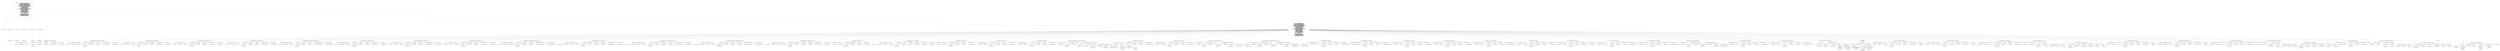 digraph "Configuration#?,Properties,PrintStream" {
0 [label="2:CtVirtualElement@Configuration" shape=ellipse]
1 [label="2:CtParameterImpl@Properties aProps" shape=ellipse]
2 [label="2:CtTypeReferenceImpl@Properties" shape=ellipse]
3 [label="2:CtParameterImpl@PrintStream aLog" shape=ellipse]
4 [label="2:CtTypeReferenceImpl@PrintStream" shape=ellipse]
5 [label="3:CtTypeReferenceImpl@RESyntaxException" shape=ellipse]
6 [label="3:CtPackageReferenceImpl@" shape=ellipse]
7 [label="3:CtTypeReferenceImpl@FileNotFoundException" shape=ellipse]
8 [label="3:CtPackageReferenceImpl@" shape=ellipse]
9 [label="3:CtTypeReferenceImpl@IOException" shape=ellipse]
10 [label="3:CtPackageReferenceImpl@" shape=ellipse]
11 [label="4:CtExecutableReferenceImpl@setPatternProperty(<unknown>,<unknown>,<unknown>)" shape=ellipse]
12 [label="4:CtTypeReferenceImpl@null" shape=ellipse]
13 [label="4:CtTypeReferenceImpl@null" shape=ellipse]
14 [label="4:CtTypeReferenceImpl@null" shape=ellipse]
15 [label="4:CtVirtualElement@setPatternProperty" shape=ellipse]
16 [label="4:CtTypeAccessImpl@PlaceHold" shape=ellipse]
17 [label="4:CtTypeReferenceImpl@PlaceHold" shape=ellipse]
18 [label="4:CtThisAccessImpl@" shape=ellipse]
19 [label="4:CtTypeReferenceImpl@PlaceHold" shape=ellipse]
20 [label="4:CtVariableReadImpl@aProps" shape=ellipse]
21 [label="4:CtParameterReferenceImpl@aProps" shape=ellipse]
22 [label="4:CtTypeAccessImpl@TODO_PATTERN_PROP" shape=ellipse]
23 [label="4:CtTypeReferenceImpl@TODO_PATTERN_PROP" shape=ellipse]
24 [label="4:CtTypeAccessImpl@TODO_PATTERN" shape=ellipse]
25 [label="4:CtTypeReferenceImpl@TODO_PATTERN" shape=ellipse]
26 [label="4:CtInvocationImpl@setPatternProperty(aProps, TODO_PATTERN_PROP, TODO_PATTERN)" shape=ellipse]
27 [label="5:CtExecutableReferenceImpl@setPatternProperty(<unknown>,<unknown>,<unknown>)" shape=ellipse]
28 [label="5:CtTypeReferenceImpl@null" shape=ellipse]
29 [label="5:CtTypeReferenceImpl@null" shape=ellipse]
30 [label="5:CtTypeReferenceImpl@null" shape=ellipse]
31 [label="5:CtVirtualElement@setPatternProperty" shape=ellipse]
32 [label="5:CtTypeAccessImpl@PlaceHold" shape=ellipse]
33 [label="5:CtTypeReferenceImpl@PlaceHold" shape=ellipse]
34 [label="5:CtThisAccessImpl@" shape=ellipse]
35 [label="5:CtTypeReferenceImpl@PlaceHold" shape=ellipse]
36 [label="5:CtVariableReadImpl@aProps" shape=ellipse]
37 [label="5:CtParameterReferenceImpl@aProps" shape=ellipse]
38 [label="5:CtTypeAccessImpl@PARAMETER_PATTERN_PROP" shape=ellipse]
39 [label="5:CtTypeReferenceImpl@PARAMETER_PATTERN_PROP" shape=ellipse]
40 [label="5:CtTypeAccessImpl@PARAMETER_PATTERN" shape=ellipse]
41 [label="5:CtTypeReferenceImpl@PARAMETER_PATTERN" shape=ellipse]
42 [label="5:CtInvocationImpl@setPatternProperty(aProps, PARAMETER_PATTERN_PROP, PARAMETER_PATTERN)" shape=ellipse]
43 [label="6:CtExecutableReferenceImpl@setPatternProperty(<unknown>,<unknown>,<unknown>)" shape=ellipse]
44 [label="6:CtTypeReferenceImpl@null" shape=ellipse]
45 [label="6:CtTypeReferenceImpl@null" shape=ellipse]
46 [label="6:CtTypeReferenceImpl@null" shape=ellipse]
47 [label="6:CtVirtualElement@setPatternProperty" shape=ellipse]
48 [label="6:CtTypeAccessImpl@PlaceHold" shape=ellipse]
49 [label="6:CtTypeReferenceImpl@PlaceHold" shape=ellipse]
50 [label="6:CtThisAccessImpl@" shape=ellipse]
51 [label="6:CtTypeReferenceImpl@PlaceHold" shape=ellipse]
52 [label="6:CtVariableReadImpl@aProps" shape=ellipse]
53 [label="6:CtParameterReferenceImpl@aProps" shape=ellipse]
54 [label="6:CtTypeAccessImpl@STATIC_PATTERN_PROP" shape=ellipse]
55 [label="6:CtTypeReferenceImpl@STATIC_PATTERN_PROP" shape=ellipse]
56 [label="6:CtTypeAccessImpl@STATIC_PATTERN" shape=ellipse]
57 [label="6:CtTypeReferenceImpl@STATIC_PATTERN" shape=ellipse]
58 [label="6:CtInvocationImpl@setPatternProperty(aProps, STATIC_PATTERN_PROP, STATIC_PATTERN)" shape=ellipse]
59 [label="7:CtExecutableReferenceImpl@setPatternProperty(<unknown>,<unknown>,<unknown>)" shape=ellipse]
60 [label="7:CtTypeReferenceImpl@null" shape=ellipse]
61 [label="7:CtTypeReferenceImpl@null" shape=ellipse]
62 [label="7:CtTypeReferenceImpl@null" shape=ellipse]
63 [label="7:CtVirtualElement@setPatternProperty" shape=ellipse]
64 [label="7:CtTypeAccessImpl@PlaceHold" shape=ellipse]
65 [label="7:CtTypeReferenceImpl@PlaceHold" shape=ellipse]
66 [label="7:CtThisAccessImpl@" shape=ellipse]
67 [label="7:CtTypeReferenceImpl@PlaceHold" shape=ellipse]
68 [label="7:CtVariableReadImpl@aProps" shape=ellipse]
69 [label="7:CtParameterReferenceImpl@aProps" shape=ellipse]
70 [label="7:CtTypeAccessImpl@CONST_PATTERN_PROP" shape=ellipse]
71 [label="7:CtTypeReferenceImpl@CONST_PATTERN_PROP" shape=ellipse]
72 [label="7:CtTypeAccessImpl@CONST_PATTERN" shape=ellipse]
73 [label="7:CtTypeReferenceImpl@CONST_PATTERN" shape=ellipse]
74 [label="7:CtInvocationImpl@setPatternProperty(aProps, CONST_PATTERN_PROP, CONST_PATTERN)" shape=ellipse]
75 [label="8:CtExecutableReferenceImpl@setPatternProperty(<unknown>,<unknown>,<unknown>)" shape=ellipse]
76 [label="8:CtTypeReferenceImpl@null" shape=ellipse]
77 [label="8:CtTypeReferenceImpl@null" shape=ellipse]
78 [label="8:CtTypeReferenceImpl@null" shape=ellipse]
79 [label="8:CtVirtualElement@setPatternProperty" shape=ellipse]
80 [label="8:CtTypeAccessImpl@PlaceHold" shape=ellipse]
81 [label="8:CtTypeReferenceImpl@PlaceHold" shape=ellipse]
82 [label="8:CtThisAccessImpl@" shape=ellipse]
83 [label="8:CtTypeReferenceImpl@PlaceHold" shape=ellipse]
84 [label="8:CtVariableReadImpl@aProps" shape=ellipse]
85 [label="8:CtParameterReferenceImpl@aProps" shape=ellipse]
86 [label="8:CtTypeAccessImpl@MEMBER_PATTERN_PROP" shape=ellipse]
87 [label="8:CtTypeReferenceImpl@MEMBER_PATTERN_PROP" shape=ellipse]
88 [label="8:CtTypeAccessImpl@MEMBER_PATTERN" shape=ellipse]
89 [label="8:CtTypeReferenceImpl@MEMBER_PATTERN" shape=ellipse]
90 [label="8:CtInvocationImpl@setPatternProperty(aProps, MEMBER_PATTERN_PROP, MEMBER_PATTERN)" shape=ellipse]
91 [label="9:CtExecutableReferenceImpl@setPatternProperty(<unknown>,<unknown>,<unknown>)" shape=ellipse]
92 [label="9:CtTypeReferenceImpl@null" shape=ellipse]
93 [label="9:CtTypeReferenceImpl@null" shape=ellipse]
94 [label="9:CtTypeReferenceImpl@null" shape=ellipse]
95 [label="9:CtVirtualElement@setPatternProperty" shape=ellipse]
96 [label="9:CtTypeAccessImpl@PlaceHold" shape=ellipse]
97 [label="9:CtTypeReferenceImpl@PlaceHold" shape=ellipse]
98 [label="9:CtThisAccessImpl@" shape=ellipse]
99 [label="9:CtTypeReferenceImpl@PlaceHold" shape=ellipse]
100 [label="9:CtVariableReadImpl@aProps" shape=ellipse]
101 [label="9:CtParameterReferenceImpl@aProps" shape=ellipse]
102 [label="9:CtTypeAccessImpl@PUBLIC_MEMBER_PATTERN_PROP" shape=ellipse]
103 [label="9:CtTypeReferenceImpl@PUBLIC_MEMBER_PATTERN_PROP" shape=ellipse]
104 [label="9:CtTypeAccessImpl@PUBLIC_MEMBER_PATTERN" shape=ellipse]
105 [label="9:CtTypeReferenceImpl@PUBLIC_MEMBER_PATTERN" shape=ellipse]
106 [label="9:CtInvocationImpl@setPatternProperty(aProps, PUBLIC_MEMBER_PATTERN_PROP, PUBLIC_MEMBER_PATTERN)" shape=ellipse]
107 [label="10:CtExecutableReferenceImpl@setPatternProperty(<unknown>,<unknown>,<unknown>)" shape=ellipse]
108 [label="10:CtTypeReferenceImpl@null" shape=ellipse]
109 [label="10:CtTypeReferenceImpl@null" shape=ellipse]
110 [label="10:CtTypeReferenceImpl@null" shape=ellipse]
111 [label="10:CtVirtualElement@setPatternProperty" shape=ellipse]
112 [label="10:CtTypeAccessImpl@PlaceHold" shape=ellipse]
113 [label="10:CtTypeReferenceImpl@PlaceHold" shape=ellipse]
114 [label="10:CtThisAccessImpl@" shape=ellipse]
115 [label="10:CtTypeReferenceImpl@PlaceHold" shape=ellipse]
116 [label="10:CtVariableReadImpl@aProps" shape=ellipse]
117 [label="10:CtParameterReferenceImpl@aProps" shape=ellipse]
118 [label="10:CtTypeAccessImpl@TYPE_PATTERN_PROP" shape=ellipse]
119 [label="10:CtTypeReferenceImpl@TYPE_PATTERN_PROP" shape=ellipse]
120 [label="10:CtTypeAccessImpl@TYPE_PATTERN" shape=ellipse]
121 [label="10:CtTypeReferenceImpl@TYPE_PATTERN" shape=ellipse]
122 [label="10:CtInvocationImpl@setPatternProperty(aProps, TYPE_PATTERN_PROP, TYPE_PATTERN)" shape=ellipse]
123 [label="11:CtExecutableReferenceImpl@setPatternProperty(<unknown>,<unknown>,<unknown>)" shape=ellipse]
124 [label="11:CtTypeReferenceImpl@null" shape=ellipse]
125 [label="11:CtTypeReferenceImpl@null" shape=ellipse]
126 [label="11:CtTypeReferenceImpl@null" shape=ellipse]
127 [label="11:CtVirtualElement@setPatternProperty" shape=ellipse]
128 [label="11:CtTypeAccessImpl@PlaceHold" shape=ellipse]
129 [label="11:CtTypeReferenceImpl@PlaceHold" shape=ellipse]
130 [label="11:CtThisAccessImpl@" shape=ellipse]
131 [label="11:CtTypeReferenceImpl@PlaceHold" shape=ellipse]
132 [label="11:CtVariableReadImpl@aProps" shape=ellipse]
133 [label="11:CtParameterReferenceImpl@aProps" shape=ellipse]
134 [label="11:CtTypeAccessImpl@LOCAL_VAR_PATTERN_PROP" shape=ellipse]
135 [label="11:CtTypeReferenceImpl@LOCAL_VAR_PATTERN_PROP" shape=ellipse]
136 [label="11:CtTypeAccessImpl@LOCAL_VAR_PATTERN" shape=ellipse]
137 [label="11:CtTypeReferenceImpl@LOCAL_VAR_PATTERN" shape=ellipse]
138 [label="11:CtInvocationImpl@setPatternProperty(aProps, LOCAL_VAR_PATTERN_PROP, LOCAL_VAR_PATTERN)" shape=ellipse]
139 [label="12:CtExecutableReferenceImpl@setPatternProperty(<unknown>,<unknown>,<unknown>)" shape=ellipse]
140 [label="12:CtTypeReferenceImpl@null" shape=ellipse]
141 [label="12:CtTypeReferenceImpl@null" shape=ellipse]
142 [label="12:CtTypeReferenceImpl@null" shape=ellipse]
143 [label="12:CtVirtualElement@setPatternProperty" shape=ellipse]
144 [label="12:CtTypeAccessImpl@PlaceHold" shape=ellipse]
145 [label="12:CtTypeReferenceImpl@PlaceHold" shape=ellipse]
146 [label="12:CtThisAccessImpl@" shape=ellipse]
147 [label="12:CtTypeReferenceImpl@PlaceHold" shape=ellipse]
148 [label="12:CtVariableReadImpl@aProps" shape=ellipse]
149 [label="12:CtParameterReferenceImpl@aProps" shape=ellipse]
150 [label="12:CtTypeAccessImpl@METHOD_PATTERN_PROP" shape=ellipse]
151 [label="12:CtTypeReferenceImpl@METHOD_PATTERN_PROP" shape=ellipse]
152 [label="12:CtTypeAccessImpl@METHOD_PATTERN" shape=ellipse]
153 [label="12:CtTypeReferenceImpl@METHOD_PATTERN" shape=ellipse]
154 [label="12:CtInvocationImpl@setPatternProperty(aProps, METHOD_PATTERN_PROP, METHOD_PATTERN)" shape=ellipse]
155 [label="13:CtExecutableReferenceImpl@setPatternProperty(<unknown>,<unknown>,<unknown>)" shape=ellipse]
156 [label="13:CtTypeReferenceImpl@null" shape=ellipse]
157 [label="13:CtTypeReferenceImpl@null" shape=ellipse]
158 [label="13:CtTypeReferenceImpl@null" shape=ellipse]
159 [label="13:CtVirtualElement@setPatternProperty" shape=ellipse]
160 [label="13:CtTypeAccessImpl@PlaceHold" shape=ellipse]
161 [label="13:CtTypeReferenceImpl@PlaceHold" shape=ellipse]
162 [label="13:CtThisAccessImpl@" shape=ellipse]
163 [label="13:CtTypeReferenceImpl@PlaceHold" shape=ellipse]
164 [label="13:CtVariableReadImpl@aProps" shape=ellipse]
165 [label="13:CtParameterReferenceImpl@aProps" shape=ellipse]
166 [label="13:CtTypeAccessImpl@IGNORE_LINE_LENGTH_PATTERN_PROP" shape=ellipse]
167 [label="13:CtTypeReferenceImpl@IGNORE_LINE_LENGTH_PATTERN_PROP" shape=ellipse]
168 [label="13:CtTypeAccessImpl@IGNORE_LINE_LENGTH_PATTERN" shape=ellipse]
169 [label="13:CtTypeReferenceImpl@IGNORE_LINE_LENGTH_PATTERN" shape=ellipse]
170 [label="13:CtInvocationImpl@setPatternProperty(aProps, IGNORE_LINE_LENGTH_PATTERN_PROP, IGNORE_LINE_LENGTH_PATTERN)" shape=ellipse]
171 [label="14:CtExecutableReferenceImpl@setIntProperty(<unknown>,<unknown>,<unknown>,<unknown>)" shape=ellipse]
172 [label="14:CtTypeReferenceImpl@null" shape=ellipse]
173 [label="14:CtTypeReferenceImpl@null" shape=ellipse]
174 [label="14:CtTypeReferenceImpl@null" shape=ellipse]
175 [label="14:CtTypeReferenceImpl@null" shape=ellipse]
176 [label="14:CtVirtualElement@setIntProperty" shape=ellipse]
177 [label="14:CtTypeAccessImpl@PlaceHold" shape=ellipse]
178 [label="14:CtTypeReferenceImpl@PlaceHold" shape=ellipse]
179 [label="14:CtThisAccessImpl@" shape=ellipse]
180 [label="14:CtTypeReferenceImpl@PlaceHold" shape=ellipse]
181 [label="14:CtVariableReadImpl@aProps" shape=ellipse]
182 [label="14:CtParameterReferenceImpl@aProps" shape=ellipse]
183 [label="14:CtVariableReadImpl@aLog" shape=ellipse]
184 [label="14:CtParameterReferenceImpl@aLog" shape=ellipse]
185 [label="14:CtTypeAccessImpl@MAX_LINE_LENGTH_PROP" shape=ellipse]
186 [label="14:CtTypeReferenceImpl@MAX_LINE_LENGTH_PROP" shape=ellipse]
187 [label="14:CtTypeAccessImpl@MAX_LINE_LENGTH" shape=ellipse]
188 [label="14:CtTypeReferenceImpl@MAX_LINE_LENGTH" shape=ellipse]
189 [label="14:CtInvocationImpl@setIntProperty(aProps, aLog, MAX_LINE_LENGTH_PROP, MAX_LINE_LENGTH)" shape=ellipse]
190 [label="15:CtExecutableReferenceImpl@setIntProperty(<unknown>,<unknown>,<unknown>,<unknown>)" shape=ellipse]
191 [label="15:CtTypeReferenceImpl@null" shape=ellipse]
192 [label="15:CtTypeReferenceImpl@null" shape=ellipse]
193 [label="15:CtTypeReferenceImpl@null" shape=ellipse]
194 [label="15:CtTypeReferenceImpl@null" shape=ellipse]
195 [label="15:CtVirtualElement@setIntProperty" shape=ellipse]
196 [label="15:CtTypeAccessImpl@PlaceHold" shape=ellipse]
197 [label="15:CtTypeReferenceImpl@PlaceHold" shape=ellipse]
198 [label="15:CtThisAccessImpl@" shape=ellipse]
199 [label="15:CtTypeReferenceImpl@PlaceHold" shape=ellipse]
200 [label="15:CtVariableReadImpl@aProps" shape=ellipse]
201 [label="15:CtParameterReferenceImpl@aProps" shape=ellipse]
202 [label="15:CtVariableReadImpl@aLog" shape=ellipse]
203 [label="15:CtParameterReferenceImpl@aLog" shape=ellipse]
204 [label="15:CtTypeAccessImpl@MAX_METHOD_LENGTH_PROP" shape=ellipse]
205 [label="15:CtTypeReferenceImpl@MAX_METHOD_LENGTH_PROP" shape=ellipse]
206 [label="15:CtTypeAccessImpl@MAX_METHOD_LENGTH" shape=ellipse]
207 [label="15:CtTypeReferenceImpl@MAX_METHOD_LENGTH" shape=ellipse]
208 [label="15:CtInvocationImpl@setIntProperty(aProps, aLog, MAX_METHOD_LENGTH_PROP, MAX_METHOD_LENGTH)" shape=ellipse]
209 [label="16:CtExecutableReferenceImpl@setIntProperty(<unknown>,<unknown>,<unknown>,<unknown>)" shape=ellipse]
210 [label="16:CtTypeReferenceImpl@null" shape=ellipse]
211 [label="16:CtTypeReferenceImpl@null" shape=ellipse]
212 [label="16:CtTypeReferenceImpl@null" shape=ellipse]
213 [label="16:CtTypeReferenceImpl@null" shape=ellipse]
214 [label="16:CtVirtualElement@setIntProperty" shape=ellipse]
215 [label="16:CtTypeAccessImpl@PlaceHold" shape=ellipse]
216 [label="16:CtTypeReferenceImpl@PlaceHold" shape=ellipse]
217 [label="16:CtThisAccessImpl@" shape=ellipse]
218 [label="16:CtTypeReferenceImpl@PlaceHold" shape=ellipse]
219 [label="16:CtVariableReadImpl@aProps" shape=ellipse]
220 [label="16:CtParameterReferenceImpl@aProps" shape=ellipse]
221 [label="16:CtVariableReadImpl@aLog" shape=ellipse]
222 [label="16:CtParameterReferenceImpl@aLog" shape=ellipse]
223 [label="16:CtTypeAccessImpl@MAX_CONSTRUCTOR_LENGTH_PROP" shape=ellipse]
224 [label="16:CtTypeReferenceImpl@MAX_CONSTRUCTOR_LENGTH_PROP" shape=ellipse]
225 [label="16:CtTypeAccessImpl@MAX_CONSTRUCTOR_LENGTH" shape=ellipse]
226 [label="16:CtTypeReferenceImpl@MAX_CONSTRUCTOR_LENGTH" shape=ellipse]
227 [label="16:CtInvocationImpl@setIntProperty(aProps, aLog, MAX_CONSTRUCTOR_LENGTH_PROP, MAX_CONSTRUCTOR_LENGTH)" shape=ellipse]
228 [label="17:CtExecutableReferenceImpl@setIntProperty(<unknown>,<unknown>,<unknown>,<unknown>)" shape=ellipse]
229 [label="17:CtTypeReferenceImpl@null" shape=ellipse]
230 [label="17:CtTypeReferenceImpl@null" shape=ellipse]
231 [label="17:CtTypeReferenceImpl@null" shape=ellipse]
232 [label="17:CtTypeReferenceImpl@null" shape=ellipse]
233 [label="17:CtVirtualElement@setIntProperty" shape=ellipse]
234 [label="17:CtTypeAccessImpl@PlaceHold" shape=ellipse]
235 [label="17:CtTypeReferenceImpl@PlaceHold" shape=ellipse]
236 [label="17:CtThisAccessImpl@" shape=ellipse]
237 [label="17:CtTypeReferenceImpl@PlaceHold" shape=ellipse]
238 [label="17:CtVariableReadImpl@aProps" shape=ellipse]
239 [label="17:CtParameterReferenceImpl@aProps" shape=ellipse]
240 [label="17:CtVariableReadImpl@aLog" shape=ellipse]
241 [label="17:CtParameterReferenceImpl@aLog" shape=ellipse]
242 [label="17:CtTypeAccessImpl@MAX_FILE_LENGTH_PROP" shape=ellipse]
243 [label="17:CtTypeReferenceImpl@MAX_FILE_LENGTH_PROP" shape=ellipse]
244 [label="17:CtTypeAccessImpl@MAX_FILE_LENGTH" shape=ellipse]
245 [label="17:CtTypeReferenceImpl@MAX_FILE_LENGTH" shape=ellipse]
246 [label="17:CtInvocationImpl@setIntProperty(aProps, aLog, MAX_FILE_LENGTH_PROP, MAX_FILE_LENGTH)" shape=ellipse]
247 [label="18:CtExecutableReferenceImpl@setBooleanProperty(<unknown>,<unknown>)" shape=ellipse]
248 [label="18:CtTypeReferenceImpl@null" shape=ellipse]
249 [label="18:CtTypeReferenceImpl@null" shape=ellipse]
250 [label="18:CtVirtualElement@setBooleanProperty" shape=ellipse]
251 [label="18:CtTypeAccessImpl@PlaceHold" shape=ellipse]
252 [label="18:CtTypeReferenceImpl@PlaceHold" shape=ellipse]
253 [label="18:CtThisAccessImpl@" shape=ellipse]
254 [label="18:CtTypeReferenceImpl@PlaceHold" shape=ellipse]
255 [label="18:CtVariableReadImpl@aProps" shape=ellipse]
256 [label="18:CtParameterReferenceImpl@aProps" shape=ellipse]
257 [label="18:CtTypeAccessImpl@ALLOW_TABS_PROP" shape=ellipse]
258 [label="18:CtTypeReferenceImpl@ALLOW_TABS_PROP" shape=ellipse]
259 [label="18:CtInvocationImpl@setBooleanProperty(aProps, ALLOW_TABS_PROP)" shape=ellipse]
260 [label="19:CtExecutableReferenceImpl@setIntProperty(<unknown>,<unknown>,<unknown>,<unknown>)" shape=ellipse]
261 [label="19:CtTypeReferenceImpl@null" shape=ellipse]
262 [label="19:CtTypeReferenceImpl@null" shape=ellipse]
263 [label="19:CtTypeReferenceImpl@null" shape=ellipse]
264 [label="19:CtTypeReferenceImpl@null" shape=ellipse]
265 [label="19:CtVirtualElement@setIntProperty" shape=ellipse]
266 [label="19:CtTypeAccessImpl@PlaceHold" shape=ellipse]
267 [label="19:CtTypeReferenceImpl@PlaceHold" shape=ellipse]
268 [label="19:CtThisAccessImpl@" shape=ellipse]
269 [label="19:CtTypeReferenceImpl@PlaceHold" shape=ellipse]
270 [label="19:CtVariableReadImpl@aProps" shape=ellipse]
271 [label="19:CtParameterReferenceImpl@aProps" shape=ellipse]
272 [label="19:CtVariableReadImpl@aLog" shape=ellipse]
273 [label="19:CtParameterReferenceImpl@aLog" shape=ellipse]
274 [label="19:CtTypeAccessImpl@TAB_WIDTH_PROP" shape=ellipse]
275 [label="19:CtTypeReferenceImpl@TAB_WIDTH_PROP" shape=ellipse]
276 [label="19:CtTypeAccessImpl@TAB_WIDTH" shape=ellipse]
277 [label="19:CtTypeReferenceImpl@TAB_WIDTH" shape=ellipse]
278 [label="19:CtInvocationImpl@setIntProperty(aProps, aLog, TAB_WIDTH_PROP, TAB_WIDTH)" shape=ellipse]
279 [label="20:CtExecutableReferenceImpl@setBooleanProperty(<unknown>,<unknown>)" shape=ellipse]
280 [label="20:CtTypeReferenceImpl@null" shape=ellipse]
281 [label="20:CtTypeReferenceImpl@null" shape=ellipse]
282 [label="20:CtVirtualElement@setBooleanProperty" shape=ellipse]
283 [label="20:CtTypeAccessImpl@PlaceHold" shape=ellipse]
284 [label="20:CtTypeReferenceImpl@PlaceHold" shape=ellipse]
285 [label="20:CtThisAccessImpl@" shape=ellipse]
286 [label="20:CtTypeReferenceImpl@PlaceHold" shape=ellipse]
287 [label="20:CtVariableReadImpl@aProps" shape=ellipse]
288 [label="20:CtParameterReferenceImpl@aProps" shape=ellipse]
289 [label="20:CtTypeAccessImpl@ALLOW_PROTECTED_PROP" shape=ellipse]
290 [label="20:CtTypeReferenceImpl@ALLOW_PROTECTED_PROP" shape=ellipse]
291 [label="20:CtInvocationImpl@setBooleanProperty(aProps, ALLOW_PROTECTED_PROP)" shape=ellipse]
292 [label="21:CtExecutableReferenceImpl@setBooleanProperty(<unknown>,<unknown>)" shape=ellipse]
293 [label="21:CtTypeReferenceImpl@null" shape=ellipse]
294 [label="21:CtTypeReferenceImpl@null" shape=ellipse]
295 [label="21:CtVirtualElement@setBooleanProperty" shape=ellipse]
296 [label="21:CtTypeAccessImpl@PlaceHold" shape=ellipse]
297 [label="21:CtTypeReferenceImpl@PlaceHold" shape=ellipse]
298 [label="21:CtThisAccessImpl@" shape=ellipse]
299 [label="21:CtTypeReferenceImpl@PlaceHold" shape=ellipse]
300 [label="21:CtVariableReadImpl@aProps" shape=ellipse]
301 [label="21:CtParameterReferenceImpl@aProps" shape=ellipse]
302 [label="21:CtTypeAccessImpl@ALLOW_PACKAGE_PROP" shape=ellipse]
303 [label="21:CtTypeReferenceImpl@ALLOW_PACKAGE_PROP" shape=ellipse]
304 [label="21:CtInvocationImpl@setBooleanProperty(aProps, ALLOW_PACKAGE_PROP)" shape=ellipse]
305 [label="22:CtExecutableReferenceImpl@setBooleanProperty(<unknown>,<unknown>)" shape=ellipse]
306 [label="22:CtTypeReferenceImpl@null" shape=ellipse]
307 [label="22:CtTypeReferenceImpl@null" shape=ellipse]
308 [label="22:CtVirtualElement@setBooleanProperty" shape=ellipse]
309 [label="22:CtTypeAccessImpl@PlaceHold" shape=ellipse]
310 [label="22:CtTypeReferenceImpl@PlaceHold" shape=ellipse]
311 [label="22:CtThisAccessImpl@" shape=ellipse]
312 [label="22:CtTypeReferenceImpl@PlaceHold" shape=ellipse]
313 [label="22:CtVariableReadImpl@aProps" shape=ellipse]
314 [label="22:CtParameterReferenceImpl@aProps" shape=ellipse]
315 [label="22:CtTypeAccessImpl@ALLOW_NO_AUTHOR_PROP" shape=ellipse]
316 [label="22:CtTypeReferenceImpl@ALLOW_NO_AUTHOR_PROP" shape=ellipse]
317 [label="22:CtInvocationImpl@setBooleanProperty(aProps, ALLOW_NO_AUTHOR_PROP)" shape=ellipse]
318 [label="23:CtExecutableReferenceImpl@setJavadocScope(<unknown>)" shape=ellipse]
319 [label="23:CtTypeReferenceImpl@null" shape=ellipse]
320 [label="23:CtVirtualElement@setJavadocScope" shape=ellipse]
321 [label="23:CtTypeAccessImpl@PlaceHold" shape=ellipse]
322 [label="23:CtTypeReferenceImpl@PlaceHold" shape=ellipse]
323 [label="23:CtThisAccessImpl@" shape=ellipse]
324 [label="23:CtTypeReferenceImpl@PlaceHold" shape=ellipse]
325 [label="24:CtExecutableReferenceImpl@getInstance()" shape=ellipse]
326 [label="24:CtTypeReferenceImpl@Scope" shape=ellipse]
327 [label="24:CtVirtualElement@getInstance" shape=ellipse]
328 [label="24:CtTypeAccessImpl@Scope" shape=ellipse]
329 [label="24:CtTypeReferenceImpl@Scope" shape=ellipse]
330 [label="24:CtExecutableReferenceImpl@getProperty()" shape=ellipse]
331 [label="24:CtTypeReferenceImpl@Properties" shape=ellipse]
332 [label="24:CtVirtualElement@getProperty" shape=ellipse]
333 [label="24:CtVariableReadImpl@aProps" shape=ellipse]
334 [label="24:CtParameterReferenceImpl@aProps" shape=ellipse]
335 [label="24:CtTypeAccessImpl@JAVADOC_CHECKSCOPE_PROP" shape=ellipse]
336 [label="24:CtTypeReferenceImpl@JAVADOC_CHECKSCOPE_PROP" shape=ellipse]
337 [label="24:CtExecutableReferenceImpl@getName()" shape=ellipse]
338 [label="24:CtTypeReferenceImpl@PRIVATE" shape=ellipse]
339 [label="24:CtVirtualElement@getName" shape=ellipse]
340 [label="24:CtTypeAccessImpl@PRIVATE" shape=ellipse]
341 [label="24:CtTypeReferenceImpl@PRIVATE" shape=ellipse]
342 [label="24:CtInvocationImpl@PRIVATE.getName()" shape=ellipse]
343 [label="24:CtInvocationImpl@aProps.getProperty(JAVADOC_CHECKSCOPE_PROP, PRIVATE.getName())" shape=ellipse]
344 [label="24:CtInvocationImpl@Scope.getInstance(aProps.getProperty(JAVADOC_CHECKSCOPE_PROP, PRIVATE.getName()))" shape=ellipse]
345 [label="23:CtInvocationImpl@setJavadocScope(Scope.getInstance(aProps.getProperty(JAVADOC_CHECKSCOPE_PROP, PRIVATE.getName())))" shape=ellipse]
346 [label="25:CtExecutableReferenceImpl@setBooleanProperty(<unknown>,<unknown>)" shape=ellipse]
347 [label="25:CtTypeReferenceImpl@null" shape=ellipse]
348 [label="25:CtTypeReferenceImpl@null" shape=ellipse]
349 [label="25:CtVirtualElement@setBooleanProperty" shape=ellipse]
350 [label="25:CtTypeAccessImpl@PlaceHold" shape=ellipse]
351 [label="25:CtTypeReferenceImpl@PlaceHold" shape=ellipse]
352 [label="25:CtThisAccessImpl@" shape=ellipse]
353 [label="25:CtTypeReferenceImpl@PlaceHold" shape=ellipse]
354 [label="25:CtVariableReadImpl@aProps" shape=ellipse]
355 [label="25:CtParameterReferenceImpl@aProps" shape=ellipse]
356 [label="25:CtTypeAccessImpl@REQUIRE_PACKAGE_HTML_PROP" shape=ellipse]
357 [label="25:CtTypeReferenceImpl@REQUIRE_PACKAGE_HTML_PROP" shape=ellipse]
358 [label="25:CtInvocationImpl@setBooleanProperty(aProps, REQUIRE_PACKAGE_HTML_PROP)" shape=ellipse]
359 [label="26:CtExecutableReferenceImpl@setBooleanProperty(<unknown>,<unknown>)" shape=ellipse]
360 [label="26:CtTypeReferenceImpl@null" shape=ellipse]
361 [label="26:CtTypeReferenceImpl@null" shape=ellipse]
362 [label="26:CtVirtualElement@setBooleanProperty" shape=ellipse]
363 [label="26:CtTypeAccessImpl@PlaceHold" shape=ellipse]
364 [label="26:CtTypeReferenceImpl@PlaceHold" shape=ellipse]
365 [label="26:CtThisAccessImpl@" shape=ellipse]
366 [label="26:CtTypeReferenceImpl@PlaceHold" shape=ellipse]
367 [label="26:CtVariableReadImpl@aProps" shape=ellipse]
368 [label="26:CtParameterReferenceImpl@aProps" shape=ellipse]
369 [label="26:CtTypeAccessImpl@IGNORE_IMPORTS_PROP" shape=ellipse]
370 [label="26:CtTypeReferenceImpl@IGNORE_IMPORTS_PROP" shape=ellipse]
371 [label="26:CtInvocationImpl@setBooleanProperty(aProps, IGNORE_IMPORTS_PROP)" shape=ellipse]
372 [label="27:CtExecutableReferenceImpl@setIllegalImports(<unknown>)" shape=ellipse]
373 [label="27:CtTypeReferenceImpl@null" shape=ellipse]
374 [label="27:CtVirtualElement@setIllegalImports" shape=ellipse]
375 [label="27:CtTypeAccessImpl@PlaceHold" shape=ellipse]
376 [label="27:CtTypeReferenceImpl@PlaceHold" shape=ellipse]
377 [label="27:CtThisAccessImpl@" shape=ellipse]
378 [label="27:CtTypeReferenceImpl@PlaceHold" shape=ellipse]
379 [label="27:CtExecutableReferenceImpl@getProperty()" shape=ellipse]
380 [label="27:CtTypeReferenceImpl@Properties" shape=ellipse]
381 [label="27:CtVirtualElement@getProperty" shape=ellipse]
382 [label="27:CtVariableReadImpl@aProps" shape=ellipse]
383 [label="27:CtParameterReferenceImpl@aProps" shape=ellipse]
384 [label="27:CtTypeAccessImpl@ILLEGAL_IMPORTS_PROP" shape=ellipse]
385 [label="27:CtTypeReferenceImpl@ILLEGAL_IMPORTS_PROP" shape=ellipse]
386 [label="27:CtTypeAccessImpl@ILLEGAL_IMPORTS" shape=ellipse]
387 [label="27:CtTypeReferenceImpl@ILLEGAL_IMPORTS" shape=ellipse]
388 [label="27:CtInvocationImpl@aProps.getProperty(ILLEGAL_IMPORTS_PROP, ILLEGAL_IMPORTS)" shape=ellipse]
389 [label="27:CtInvocationImpl@setIllegalImports(aProps.getProperty(ILLEGAL_IMPORTS_PROP, ILLEGAL_IMPORTS))" shape=ellipse]
390 [label="28:CtExecutableReferenceImpl@setIllegalInstantiations(<unknown>)" shape=ellipse]
391 [label="28:CtTypeReferenceImpl@null" shape=ellipse]
392 [label="28:CtVirtualElement@setIllegalInstantiations" shape=ellipse]
393 [label="28:CtTypeAccessImpl@PlaceHold" shape=ellipse]
394 [label="28:CtTypeReferenceImpl@PlaceHold" shape=ellipse]
395 [label="28:CtThisAccessImpl@" shape=ellipse]
396 [label="28:CtTypeReferenceImpl@PlaceHold" shape=ellipse]
397 [label="29:CtExecutableReferenceImpl@getProperty()" shape=ellipse]
398 [label="29:CtTypeReferenceImpl@Properties" shape=ellipse]
399 [label="29:CtVirtualElement@getProperty" shape=ellipse]
400 [label="29:CtVariableReadImpl@aProps" shape=ellipse]
401 [label="29:CtParameterReferenceImpl@aProps" shape=ellipse]
402 [label="29:CtTypeAccessImpl@ILLEGAL_INSTANTIATIONS_PROP" shape=ellipse]
403 [label="29:CtTypeReferenceImpl@ILLEGAL_INSTANTIATIONS_PROP" shape=ellipse]
404 [label="29:CtTypeAccessImpl@ILLEGAL_INSTANTIATIONS" shape=ellipse]
405 [label="29:CtTypeReferenceImpl@ILLEGAL_INSTANTIATIONS" shape=ellipse]
406 [label="29:CtInvocationImpl@aProps.getProperty(ILLEGAL_INSTANTIATIONS_PROP, ILLEGAL_INSTANTIATIONS)" shape=ellipse]
407 [label="28:CtInvocationImpl@setIllegalInstantiations(aProps.getProperty(ILLEGAL_INSTANTIATIONS_PROP, ILLEGAL_INSTANTIATIONS))" shape=ellipse]
408 [label="30:CtExecutableReferenceImpl@setBooleanProperty(<unknown>,<unknown>)" shape=ellipse]
409 [label="30:CtTypeReferenceImpl@null" shape=ellipse]
410 [label="30:CtTypeReferenceImpl@null" shape=ellipse]
411 [label="30:CtVirtualElement@setBooleanProperty" shape=ellipse]
412 [label="30:CtTypeAccessImpl@PlaceHold" shape=ellipse]
413 [label="30:CtTypeReferenceImpl@PlaceHold" shape=ellipse]
414 [label="30:CtThisAccessImpl@" shape=ellipse]
415 [label="30:CtTypeReferenceImpl@PlaceHold" shape=ellipse]
416 [label="30:CtVariableReadImpl@aProps" shape=ellipse]
417 [label="30:CtParameterReferenceImpl@aProps" shape=ellipse]
418 [label="30:CtTypeAccessImpl@IGNORE_WHITESPACE_PROP" shape=ellipse]
419 [label="30:CtTypeReferenceImpl@IGNORE_WHITESPACE_PROP" shape=ellipse]
420 [label="30:CtInvocationImpl@setBooleanProperty(aProps, IGNORE_WHITESPACE_PROP)" shape=ellipse]
421 [label="31:CtExecutableReferenceImpl@setBooleanProperty(<unknown>,<unknown>)" shape=ellipse]
422 [label="31:CtTypeReferenceImpl@null" shape=ellipse]
423 [label="31:CtTypeReferenceImpl@null" shape=ellipse]
424 [label="31:CtVirtualElement@setBooleanProperty" shape=ellipse]
425 [label="31:CtTypeAccessImpl@PlaceHold" shape=ellipse]
426 [label="31:CtTypeReferenceImpl@PlaceHold" shape=ellipse]
427 [label="31:CtThisAccessImpl@" shape=ellipse]
428 [label="31:CtTypeReferenceImpl@PlaceHold" shape=ellipse]
429 [label="31:CtVariableReadImpl@aProps" shape=ellipse]
430 [label="31:CtParameterReferenceImpl@aProps" shape=ellipse]
431 [label="31:CtTypeAccessImpl@IGNORE_CAST_WHITESPACE_PROP" shape=ellipse]
432 [label="31:CtTypeReferenceImpl@IGNORE_CAST_WHITESPACE_PROP" shape=ellipse]
433 [label="31:CtInvocationImpl@setBooleanProperty(aProps, IGNORE_CAST_WHITESPACE_PROP)" shape=ellipse]
434 [label="32:CtExecutableReferenceImpl@setBooleanProperty(<unknown>,<unknown>)" shape=ellipse]
435 [label="32:CtTypeReferenceImpl@null" shape=ellipse]
436 [label="32:CtTypeReferenceImpl@null" shape=ellipse]
437 [label="32:CtVirtualElement@setBooleanProperty" shape=ellipse]
438 [label="32:CtTypeAccessImpl@PlaceHold" shape=ellipse]
439 [label="32:CtTypeReferenceImpl@PlaceHold" shape=ellipse]
440 [label="32:CtThisAccessImpl@" shape=ellipse]
441 [label="32:CtTypeReferenceImpl@PlaceHold" shape=ellipse]
442 [label="32:CtVariableReadImpl@aProps" shape=ellipse]
443 [label="32:CtParameterReferenceImpl@aProps" shape=ellipse]
444 [label="32:CtTypeAccessImpl@IGNORE_BRACES_PROP" shape=ellipse]
445 [label="32:CtTypeReferenceImpl@IGNORE_BRACES_PROP" shape=ellipse]
446 [label="32:CtInvocationImpl@setBooleanProperty(aProps, IGNORE_BRACES_PROP)" shape=ellipse]
447 [label="33:CtExecutableReferenceImpl@setBooleanProperty(<unknown>,<unknown>)" shape=ellipse]
448 [label="33:CtTypeReferenceImpl@null" shape=ellipse]
449 [label="33:CtTypeReferenceImpl@null" shape=ellipse]
450 [label="33:CtVirtualElement@setBooleanProperty" shape=ellipse]
451 [label="33:CtTypeAccessImpl@PlaceHold" shape=ellipse]
452 [label="33:CtTypeReferenceImpl@PlaceHold" shape=ellipse]
453 [label="33:CtThisAccessImpl@" shape=ellipse]
454 [label="33:CtTypeReferenceImpl@PlaceHold" shape=ellipse]
455 [label="33:CtVariableReadImpl@aProps" shape=ellipse]
456 [label="33:CtParameterReferenceImpl@aProps" shape=ellipse]
457 [label="33:CtTypeAccessImpl@IGNORE_LONG_ELL_PROP" shape=ellipse]
458 [label="33:CtTypeReferenceImpl@IGNORE_LONG_ELL_PROP" shape=ellipse]
459 [label="33:CtInvocationImpl@setBooleanProperty(aProps, IGNORE_LONG_ELL_PROP)" shape=ellipse]
460 [label="34:CtExecutableReferenceImpl@setBooleanProperty(<unknown>,<unknown>)" shape=ellipse]
461 [label="34:CtTypeReferenceImpl@null" shape=ellipse]
462 [label="34:CtTypeReferenceImpl@null" shape=ellipse]
463 [label="34:CtVirtualElement@setBooleanProperty" shape=ellipse]
464 [label="34:CtTypeAccessImpl@PlaceHold" shape=ellipse]
465 [label="34:CtTypeReferenceImpl@PlaceHold" shape=ellipse]
466 [label="34:CtThisAccessImpl@" shape=ellipse]
467 [label="34:CtTypeReferenceImpl@PlaceHold" shape=ellipse]
468 [label="34:CtVariableReadImpl@aProps" shape=ellipse]
469 [label="34:CtParameterReferenceImpl@aProps" shape=ellipse]
470 [label="34:CtTypeAccessImpl@IGNORE_PUBLIC_IN_INTERFACE_PROP" shape=ellipse]
471 [label="34:CtTypeReferenceImpl@IGNORE_PUBLIC_IN_INTERFACE_PROP" shape=ellipse]
472 [label="34:CtInvocationImpl@setBooleanProperty(aProps, IGNORE_PUBLIC_IN_INTERFACE_PROP)" shape=ellipse]
473 [label="35:CtExecutableReferenceImpl@setStringProperty(<unknown>,<unknown>)" shape=ellipse]
474 [label="35:CtTypeReferenceImpl@null" shape=ellipse]
475 [label="35:CtTypeReferenceImpl@null" shape=ellipse]
476 [label="35:CtVirtualElement@setStringProperty" shape=ellipse]
477 [label="35:CtTypeAccessImpl@PlaceHold" shape=ellipse]
478 [label="35:CtTypeReferenceImpl@PlaceHold" shape=ellipse]
479 [label="35:CtThisAccessImpl@" shape=ellipse]
480 [label="35:CtTypeReferenceImpl@PlaceHold" shape=ellipse]
481 [label="35:CtVariableReadImpl@aProps" shape=ellipse]
482 [label="35:CtParameterReferenceImpl@aProps" shape=ellipse]
483 [label="35:CtTypeAccessImpl@CACHE_FILE_PROP" shape=ellipse]
484 [label="35:CtTypeReferenceImpl@CACHE_FILE_PROP" shape=ellipse]
485 [label="35:CtInvocationImpl@setStringProperty(aProps, CACHE_FILE_PROP)" shape=ellipse]
486 [label="36:CtExecutableReferenceImpl@setStringProperty(<unknown>,<unknown>)" shape=ellipse]
487 [label="36:CtTypeReferenceImpl@null" shape=ellipse]
488 [label="36:CtTypeReferenceImpl@null" shape=ellipse]
489 [label="36:CtVirtualElement@setStringProperty" shape=ellipse]
490 [label="36:CtTypeAccessImpl@PlaceHold" shape=ellipse]
491 [label="36:CtTypeReferenceImpl@PlaceHold" shape=ellipse]
492 [label="36:CtThisAccessImpl@" shape=ellipse]
493 [label="36:CtTypeReferenceImpl@PlaceHold" shape=ellipse]
494 [label="36:CtVariableReadImpl@aProps" shape=ellipse]
495 [label="36:CtParameterReferenceImpl@aProps" shape=ellipse]
496 [label="36:CtTypeAccessImpl@LOCALE_LANGUAGE_PROP" shape=ellipse]
497 [label="36:CtTypeReferenceImpl@LOCALE_LANGUAGE_PROP" shape=ellipse]
498 [label="36:CtInvocationImpl@setStringProperty(aProps, LOCALE_LANGUAGE_PROP)" shape=ellipse]
499 [label="37:CtExecutableReferenceImpl@setStringProperty(<unknown>,<unknown>)" shape=ellipse]
500 [label="37:CtTypeReferenceImpl@null" shape=ellipse]
501 [label="37:CtTypeReferenceImpl@null" shape=ellipse]
502 [label="37:CtVirtualElement@setStringProperty" shape=ellipse]
503 [label="37:CtTypeAccessImpl@PlaceHold" shape=ellipse]
504 [label="37:CtTypeReferenceImpl@PlaceHold" shape=ellipse]
505 [label="37:CtThisAccessImpl@" shape=ellipse]
506 [label="37:CtTypeReferenceImpl@PlaceHold" shape=ellipse]
507 [label="37:CtVariableReadImpl@aProps" shape=ellipse]
508 [label="37:CtParameterReferenceImpl@aProps" shape=ellipse]
509 [label="37:CtTypeAccessImpl@LOCALE_COUNTRY_PROP" shape=ellipse]
510 [label="37:CtTypeReferenceImpl@LOCALE_COUNTRY_PROP" shape=ellipse]
511 [label="37:CtInvocationImpl@setStringProperty(aProps, LOCALE_COUNTRY_PROP)" shape=ellipse]
512 [label="38:CtExecutableReferenceImpl@setBooleanProperty(<unknown>,<unknown>)" shape=ellipse]
513 [label="38:CtTypeReferenceImpl@null" shape=ellipse]
514 [label="38:CtTypeReferenceImpl@null" shape=ellipse]
515 [label="38:CtVirtualElement@setBooleanProperty" shape=ellipse]
516 [label="38:CtTypeAccessImpl@PlaceHold" shape=ellipse]
517 [label="38:CtTypeReferenceImpl@PlaceHold" shape=ellipse]
518 [label="38:CtThisAccessImpl@" shape=ellipse]
519 [label="38:CtTypeReferenceImpl@PlaceHold" shape=ellipse]
520 [label="38:CtVariableReadImpl@aProps" shape=ellipse]
521 [label="38:CtParameterReferenceImpl@aProps" shape=ellipse]
522 [label="38:CtTypeAccessImpl@IGNORE_IMPORT_LENGTH_PROP" shape=ellipse]
523 [label="38:CtTypeReferenceImpl@IGNORE_IMPORT_LENGTH_PROP" shape=ellipse]
524 [label="38:CtInvocationImpl@setBooleanProperty(aProps, IGNORE_IMPORT_LENGTH_PROP)" shape=ellipse]
525 [label="39:CtExecutableReferenceImpl@setHeaderIgnoreLines(<unknown>)" shape=ellipse]
526 [label="39:CtTypeReferenceImpl@null" shape=ellipse]
527 [label="39:CtVirtualElement@setHeaderIgnoreLines" shape=ellipse]
528 [label="39:CtTypeAccessImpl@PlaceHold" shape=ellipse]
529 [label="39:CtTypeReferenceImpl@PlaceHold" shape=ellipse]
530 [label="39:CtThisAccessImpl@" shape=ellipse]
531 [label="39:CtTypeReferenceImpl@PlaceHold" shape=ellipse]
532 [label="39:CtExecutableReferenceImpl@getProperty()" shape=ellipse]
533 [label="39:CtTypeReferenceImpl@Properties" shape=ellipse]
534 [label="39:CtVirtualElement@getProperty" shape=ellipse]
535 [label="39:CtVariableReadImpl@aProps" shape=ellipse]
536 [label="39:CtParameterReferenceImpl@aProps" shape=ellipse]
537 [label="39:CtTypeAccessImpl@HEADER_IGNORE_LINE_PROP" shape=ellipse]
538 [label="39:CtTypeReferenceImpl@HEADER_IGNORE_LINE_PROP" shape=ellipse]
539 [label="39:CtInvocationImpl@aProps.getProperty(HEADER_IGNORE_LINE_PROP)" shape=ellipse]
540 [label="39:CtInvocationImpl@setHeaderIgnoreLines(aProps.getProperty(HEADER_IGNORE_LINE_PROP))" shape=ellipse]
541 [label="40:CtExecutableReferenceImpl@setBooleanProperty(<unknown>,<unknown>)" shape=ellipse]
542 [label="40:CtTypeReferenceImpl@null" shape=ellipse]
543 [label="40:CtTypeReferenceImpl@null" shape=ellipse]
544 [label="40:CtVirtualElement@setBooleanProperty" shape=ellipse]
545 [label="40:CtTypeAccessImpl@PlaceHold" shape=ellipse]
546 [label="40:CtTypeReferenceImpl@PlaceHold" shape=ellipse]
547 [label="40:CtThisAccessImpl@" shape=ellipse]
548 [label="40:CtTypeReferenceImpl@PlaceHold" shape=ellipse]
549 [label="40:CtVariableReadImpl@aProps" shape=ellipse]
550 [label="40:CtParameterReferenceImpl@aProps" shape=ellipse]
551 [label="40:CtTypeAccessImpl@HEADER_LINES_REGEXP_PROP" shape=ellipse]
552 [label="40:CtTypeReferenceImpl@HEADER_LINES_REGEXP_PROP" shape=ellipse]
553 [label="40:CtInvocationImpl@setBooleanProperty(aProps, HEADER_LINES_REGEXP_PROP)" shape=ellipse]
554 [label="41:CtExecutableReferenceImpl@setBooleanProperty(<unknown>,<unknown>)" shape=ellipse]
555 [label="41:CtTypeReferenceImpl@null" shape=ellipse]
556 [label="41:CtTypeReferenceImpl@null" shape=ellipse]
557 [label="41:CtVirtualElement@setBooleanProperty" shape=ellipse]
558 [label="41:CtTypeAccessImpl@PlaceHold" shape=ellipse]
559 [label="41:CtTypeReferenceImpl@PlaceHold" shape=ellipse]
560 [label="41:CtThisAccessImpl@" shape=ellipse]
561 [label="41:CtTypeReferenceImpl@PlaceHold" shape=ellipse]
562 [label="41:CtVariableReadImpl@aProps" shape=ellipse]
563 [label="41:CtParameterReferenceImpl@aProps" shape=ellipse]
564 [label="41:CtTypeAccessImpl@JAVADOC_CHECK_UNUSED_THROWS_PROP" shape=ellipse]
565 [label="41:CtTypeReferenceImpl@JAVADOC_CHECK_UNUSED_THROWS_PROP" shape=ellipse]
566 [label="41:CtInvocationImpl@setBooleanProperty(aProps, JAVADOC_CHECK_UNUSED_THROWS_PROP)" shape=ellipse]
567 [label="42:CtTypeReferenceImpl@String" shape=ellipse]
568 [label="42:CtPackageReferenceImpl@java.lang" shape=ellipse]
569 [label="42:CtExecutableReferenceImpl@getProperty()" shape=ellipse]
570 [label="42:CtTypeReferenceImpl@Properties" shape=ellipse]
571 [label="42:CtTypeReferenceImpl@String" shape=ellipse]
572 [label="42:CtVirtualElement@getProperty" shape=ellipse]
573 [label="42:CtVariableReadImpl@aProps" shape=ellipse]
574 [label="42:CtParameterReferenceImpl@aProps" shape=ellipse]
575 [label="42:CtTypeAccessImpl@HEADER_FILE_PROP" shape=ellipse]
576 [label="42:CtTypeReferenceImpl@HEADER_FILE_PROP" shape=ellipse]
577 [label="42:CtInvocationImpl@aProps.getProperty(HEADER_FILE_PROP)" shape=ellipse]
578 [label="42:CtVirtualElement@fname" shape=ellipse]
579 [label="42:CtLocalVariableImpl@final String fname = aProps.getProperty(HEADER_FILE_PROP)" shape=ellipse]
580 [label="43:CtVariableReadImpl@fname" shape=ellipse]
581 [label="43:CtLocalVariableReferenceImpl@fname" shape=ellipse]
582 [label="43:CtLiteralImpl@null" shape=ellipse]
583 [label="43:CtTypeReferenceImpl@<nulltype>" shape=ellipse]
584 [label="43:CtBinaryOperatorImpl@fname != null" shape=ellipse]
585 [label="43:CtTypeReferenceImpl@boolean" shape=ellipse]
586 [label="44:CtExecutableReferenceImpl@setHeaderFile(java.lang.String)" shape=ellipse]
587 [label="44:CtTypeReferenceImpl@String" shape=ellipse]
588 [label="44:CtVirtualElement@setHeaderFile" shape=ellipse]
589 [label="44:CtTypeAccessImpl@PlaceHold" shape=ellipse]
590 [label="44:CtTypeReferenceImpl@PlaceHold" shape=ellipse]
591 [label="44:CtThisAccessImpl@" shape=ellipse]
592 [label="44:CtTypeReferenceImpl@PlaceHold" shape=ellipse]
593 [label="44:CtVariableReadImpl@fname" shape=ellipse]
594 [label="44:CtLocalVariableReferenceImpl@fname" shape=ellipse]
595 [label="44:CtInvocationImpl@setHeaderFile(fname)" shape=ellipse]
596 [label="43:CtBlockImpl@\{
    setHeaderFile(fname);
\}" shape=ellipse]
597 [label="43:CtIfImpl@if (fname != null) \{
    setHeaderFile(fname);
\}" shape=ellipse]
598 [label="46:CtExecutableReferenceImpl@setLeftCurlyOptionProperty(<unknown>,<unknown>,<unknown>)" shape=ellipse]
599 [label="46:CtTypeReferenceImpl@null" shape=ellipse]
600 [label="46:CtTypeReferenceImpl@null" shape=ellipse]
601 [label="46:CtTypeReferenceImpl@null" shape=ellipse]
602 [label="46:CtVirtualElement@setLeftCurlyOptionProperty" shape=ellipse]
603 [label="46:CtTypeAccessImpl@PlaceHold" shape=ellipse]
604 [label="46:CtTypeReferenceImpl@PlaceHold" shape=ellipse]
605 [label="46:CtThisAccessImpl@" shape=ellipse]
606 [label="46:CtTypeReferenceImpl@PlaceHold" shape=ellipse]
607 [label="46:CtVariableReadImpl@aProps" shape=ellipse]
608 [label="46:CtParameterReferenceImpl@aProps" shape=ellipse]
609 [label="46:CtTypeAccessImpl@LCURLY_METHOD_PROP" shape=ellipse]
610 [label="46:CtTypeReferenceImpl@LCURLY_METHOD_PROP" shape=ellipse]
611 [label="46:CtVariableReadImpl@aLog" shape=ellipse]
612 [label="46:CtParameterReferenceImpl@aLog" shape=ellipse]
613 [label="46:CtInvocationImpl@setLeftCurlyOptionProperty(aProps, LCURLY_METHOD_PROP, aLog)" shape=ellipse]
614 [label="47:CtExecutableReferenceImpl@setLeftCurlyOptionProperty(<unknown>,<unknown>,<unknown>)" shape=ellipse]
615 [label="47:CtTypeReferenceImpl@null" shape=ellipse]
616 [label="47:CtTypeReferenceImpl@null" shape=ellipse]
617 [label="47:CtTypeReferenceImpl@null" shape=ellipse]
618 [label="47:CtVirtualElement@setLeftCurlyOptionProperty" shape=ellipse]
619 [label="47:CtTypeAccessImpl@PlaceHold" shape=ellipse]
620 [label="47:CtTypeReferenceImpl@PlaceHold" shape=ellipse]
621 [label="47:CtThisAccessImpl@" shape=ellipse]
622 [label="47:CtTypeReferenceImpl@PlaceHold" shape=ellipse]
623 [label="47:CtVariableReadImpl@aProps" shape=ellipse]
624 [label="47:CtParameterReferenceImpl@aProps" shape=ellipse]
625 [label="47:CtTypeAccessImpl@LCURLY_TYPE_PROP" shape=ellipse]
626 [label="47:CtTypeReferenceImpl@LCURLY_TYPE_PROP" shape=ellipse]
627 [label="47:CtVariableReadImpl@aLog" shape=ellipse]
628 [label="47:CtParameterReferenceImpl@aLog" shape=ellipse]
629 [label="47:CtInvocationImpl@setLeftCurlyOptionProperty(aProps, LCURLY_TYPE_PROP, aLog)" shape=ellipse]
630 [label="48:CtExecutableReferenceImpl@setLeftCurlyOptionProperty(<unknown>,<unknown>,<unknown>)" shape=ellipse]
631 [label="48:CtTypeReferenceImpl@null" shape=ellipse]
632 [label="48:CtTypeReferenceImpl@null" shape=ellipse]
633 [label="48:CtTypeReferenceImpl@null" shape=ellipse]
634 [label="48:CtVirtualElement@setLeftCurlyOptionProperty" shape=ellipse]
635 [label="48:CtTypeAccessImpl@PlaceHold" shape=ellipse]
636 [label="48:CtTypeReferenceImpl@PlaceHold" shape=ellipse]
637 [label="48:CtThisAccessImpl@" shape=ellipse]
638 [label="48:CtTypeReferenceImpl@PlaceHold" shape=ellipse]
639 [label="48:CtVariableReadImpl@aProps" shape=ellipse]
640 [label="48:CtParameterReferenceImpl@aProps" shape=ellipse]
641 [label="48:CtTypeAccessImpl@LCURLY_OTHER_PROP" shape=ellipse]
642 [label="48:CtTypeReferenceImpl@LCURLY_OTHER_PROP" shape=ellipse]
643 [label="48:CtVariableReadImpl@aLog" shape=ellipse]
644 [label="48:CtParameterReferenceImpl@aLog" shape=ellipse]
645 [label="48:CtInvocationImpl@setLeftCurlyOptionProperty(aProps, LCURLY_OTHER_PROP, aLog)" shape=ellipse]
646 [label="49:CtExecutableReferenceImpl@setRCurly(<unknown>)" shape=ellipse]
647 [label="49:CtTypeReferenceImpl@null" shape=ellipse]
648 [label="49:CtVirtualElement@setRCurly" shape=ellipse]
649 [label="49:CtTypeAccessImpl@PlaceHold" shape=ellipse]
650 [label="49:CtTypeReferenceImpl@PlaceHold" shape=ellipse]
651 [label="49:CtThisAccessImpl@" shape=ellipse]
652 [label="49:CtTypeReferenceImpl@PlaceHold" shape=ellipse]
653 [label="49:CtExecutableReferenceImpl@getRightCurlyOptionProperty(<unknown>,<unknown>,<unknown>,<unknown>)" shape=ellipse]
654 [label="49:CtTypeReferenceImpl@null" shape=ellipse]
655 [label="49:CtTypeReferenceImpl@null" shape=ellipse]
656 [label="49:CtTypeReferenceImpl@null" shape=ellipse]
657 [label="49:CtTypeReferenceImpl@null" shape=ellipse]
658 [label="49:CtVirtualElement@getRightCurlyOptionProperty" shape=ellipse]
659 [label="49:CtTypeAccessImpl@PlaceHold" shape=ellipse]
660 [label="49:CtTypeReferenceImpl@PlaceHold" shape=ellipse]
661 [label="49:CtThisAccessImpl@" shape=ellipse]
662 [label="49:CtTypeReferenceImpl@PlaceHold" shape=ellipse]
663 [label="49:CtVariableReadImpl@aProps" shape=ellipse]
664 [label="49:CtParameterReferenceImpl@aProps" shape=ellipse]
665 [label="49:CtTypeAccessImpl@RCURLY_PROP" shape=ellipse]
666 [label="49:CtTypeReferenceImpl@RCURLY_PROP" shape=ellipse]
667 [label="49:CtTypeAccessImpl@SAME" shape=ellipse]
668 [label="49:CtTypeReferenceImpl@SAME" shape=ellipse]
669 [label="49:CtVariableReadImpl@aLog" shape=ellipse]
670 [label="49:CtParameterReferenceImpl@aLog" shape=ellipse]
671 [label="49:CtInvocationImpl@getRightCurlyOptionProperty(aProps, RCURLY_PROP, SAME, aLog)" shape=ellipse]
672 [label="49:CtInvocationImpl@setRCurly(getRightCurlyOptionProperty(aProps, RCURLY_PROP, SAME, aLog))" shape=ellipse]
673 [label="50:CtExecutableReferenceImpl@setBlockOptionProperty(<unknown>,<unknown>,<unknown>)" shape=ellipse]
674 [label="50:CtTypeReferenceImpl@null" shape=ellipse]
675 [label="50:CtTypeReferenceImpl@null" shape=ellipse]
676 [label="50:CtTypeReferenceImpl@null" shape=ellipse]
677 [label="50:CtVirtualElement@setBlockOptionProperty" shape=ellipse]
678 [label="50:CtTypeAccessImpl@PlaceHold" shape=ellipse]
679 [label="50:CtTypeReferenceImpl@PlaceHold" shape=ellipse]
680 [label="50:CtThisAccessImpl@" shape=ellipse]
681 [label="50:CtTypeReferenceImpl@PlaceHold" shape=ellipse]
682 [label="50:CtVariableReadImpl@aProps" shape=ellipse]
683 [label="50:CtParameterReferenceImpl@aProps" shape=ellipse]
684 [label="50:CtTypeAccessImpl@TRY_BLOCK_PROP" shape=ellipse]
685 [label="50:CtTypeReferenceImpl@TRY_BLOCK_PROP" shape=ellipse]
686 [label="50:CtVariableReadImpl@aLog" shape=ellipse]
687 [label="50:CtParameterReferenceImpl@aLog" shape=ellipse]
688 [label="50:CtInvocationImpl@setBlockOptionProperty(aProps, TRY_BLOCK_PROP, aLog)" shape=ellipse]
689 [label="51:CtExecutableReferenceImpl@setBlockOptionProperty(<unknown>,<unknown>,<unknown>)" shape=ellipse]
690 [label="51:CtTypeReferenceImpl@null" shape=ellipse]
691 [label="51:CtTypeReferenceImpl@null" shape=ellipse]
692 [label="51:CtTypeReferenceImpl@null" shape=ellipse]
693 [label="51:CtVirtualElement@setBlockOptionProperty" shape=ellipse]
694 [label="51:CtTypeAccessImpl@PlaceHold" shape=ellipse]
695 [label="51:CtTypeReferenceImpl@PlaceHold" shape=ellipse]
696 [label="51:CtThisAccessImpl@" shape=ellipse]
697 [label="51:CtTypeReferenceImpl@PlaceHold" shape=ellipse]
698 [label="51:CtVariableReadImpl@aProps" shape=ellipse]
699 [label="51:CtParameterReferenceImpl@aProps" shape=ellipse]
700 [label="51:CtTypeAccessImpl@CATCH_BLOCK_PROP" shape=ellipse]
701 [label="51:CtTypeReferenceImpl@CATCH_BLOCK_PROP" shape=ellipse]
702 [label="51:CtVariableReadImpl@aLog" shape=ellipse]
703 [label="51:CtParameterReferenceImpl@aLog" shape=ellipse]
704 [label="51:CtInvocationImpl@setBlockOptionProperty(aProps, CATCH_BLOCK_PROP, aLog)" shape=ellipse]
705 [label="52:CtExecutableReferenceImpl@setBlockOptionProperty(<unknown>,<unknown>,<unknown>)" shape=ellipse]
706 [label="52:CtTypeReferenceImpl@null" shape=ellipse]
707 [label="52:CtTypeReferenceImpl@null" shape=ellipse]
708 [label="52:CtTypeReferenceImpl@null" shape=ellipse]
709 [label="52:CtVirtualElement@setBlockOptionProperty" shape=ellipse]
710 [label="52:CtTypeAccessImpl@PlaceHold" shape=ellipse]
711 [label="52:CtTypeReferenceImpl@PlaceHold" shape=ellipse]
712 [label="52:CtThisAccessImpl@" shape=ellipse]
713 [label="52:CtTypeReferenceImpl@PlaceHold" shape=ellipse]
714 [label="52:CtVariableReadImpl@aProps" shape=ellipse]
715 [label="52:CtParameterReferenceImpl@aProps" shape=ellipse]
716 [label="52:CtTypeAccessImpl@FINALLY_BLOCK_PROP" shape=ellipse]
717 [label="52:CtTypeReferenceImpl@FINALLY_BLOCK_PROP" shape=ellipse]
718 [label="52:CtVariableReadImpl@aLog" shape=ellipse]
719 [label="52:CtParameterReferenceImpl@aLog" shape=ellipse]
720 [label="52:CtInvocationImpl@setBlockOptionProperty(aProps, FINALLY_BLOCK_PROP, aLog)" shape=ellipse]
721 [label="53:CtExecutableReferenceImpl@setParenPadOption(<unknown>)" shape=ellipse]
722 [label="53:CtTypeReferenceImpl@null" shape=ellipse]
723 [label="53:CtVirtualElement@setParenPadOption" shape=ellipse]
724 [label="53:CtTypeAccessImpl@PlaceHold" shape=ellipse]
725 [label="53:CtTypeReferenceImpl@PlaceHold" shape=ellipse]
726 [label="53:CtThisAccessImpl@" shape=ellipse]
727 [label="53:CtTypeReferenceImpl@PlaceHold" shape=ellipse]
728 [label="53:CtExecutableReferenceImpl@getPadOptionProperty(<unknown>,<unknown>,<unknown>,<unknown>)" shape=ellipse]
729 [label="53:CtTypeReferenceImpl@null" shape=ellipse]
730 [label="53:CtTypeReferenceImpl@null" shape=ellipse]
731 [label="53:CtTypeReferenceImpl@null" shape=ellipse]
732 [label="53:CtTypeReferenceImpl@null" shape=ellipse]
733 [label="53:CtVirtualElement@getPadOptionProperty" shape=ellipse]
734 [label="53:CtTypeAccessImpl@PlaceHold" shape=ellipse]
735 [label="53:CtTypeReferenceImpl@PlaceHold" shape=ellipse]
736 [label="53:CtThisAccessImpl@" shape=ellipse]
737 [label="53:CtTypeReferenceImpl@PlaceHold" shape=ellipse]
738 [label="53:CtVariableReadImpl@aProps" shape=ellipse]
739 [label="53:CtParameterReferenceImpl@aProps" shape=ellipse]
740 [label="53:CtTypeAccessImpl@PAREN_PAD_PROP" shape=ellipse]
741 [label="53:CtTypeReferenceImpl@PAREN_PAD_PROP" shape=ellipse]
742 [label="53:CtTypeAccessImpl@NOSPACE" shape=ellipse]
743 [label="53:CtTypeReferenceImpl@NOSPACE" shape=ellipse]
744 [label="53:CtVariableReadImpl@aLog" shape=ellipse]
745 [label="53:CtParameterReferenceImpl@aLog" shape=ellipse]
746 [label="53:CtInvocationImpl@getPadOptionProperty(aProps, PAREN_PAD_PROP, NOSPACE, aLog)" shape=ellipse]
747 [label="53:CtInvocationImpl@setParenPadOption(getPadOptionProperty(aProps, PAREN_PAD_PROP, NOSPACE, aLog))" shape=ellipse]
748 [label="54:CtExecutableReferenceImpl@setStringProperty(<unknown>,<unknown>)" shape=ellipse]
749 [label="54:CtTypeReferenceImpl@null" shape=ellipse]
750 [label="54:CtTypeReferenceImpl@null" shape=ellipse]
751 [label="54:CtVirtualElement@setStringProperty" shape=ellipse]
752 [label="54:CtTypeAccessImpl@PlaceHold" shape=ellipse]
753 [label="54:CtTypeReferenceImpl@PlaceHold" shape=ellipse]
754 [label="54:CtThisAccessImpl@" shape=ellipse]
755 [label="54:CtTypeReferenceImpl@PlaceHold" shape=ellipse]
756 [label="54:CtVariableReadImpl@aProps" shape=ellipse]
757 [label="54:CtParameterReferenceImpl@aProps" shape=ellipse]
758 [label="54:CtTypeAccessImpl@BASEDIR_PROP" shape=ellipse]
759 [label="54:CtTypeReferenceImpl@BASEDIR_PROP" shape=ellipse]
760 [label="54:CtInvocationImpl@setStringProperty(aProps, BASEDIR_PROP)" shape=ellipse]
761 [label="55:CtExecutableReferenceImpl@setWrapOpOption(<unknown>)" shape=ellipse]
762 [label="55:CtTypeReferenceImpl@null" shape=ellipse]
763 [label="55:CtVirtualElement@setWrapOpOption" shape=ellipse]
764 [label="55:CtTypeAccessImpl@PlaceHold" shape=ellipse]
765 [label="55:CtTypeReferenceImpl@PlaceHold" shape=ellipse]
766 [label="55:CtThisAccessImpl@" shape=ellipse]
767 [label="55:CtTypeReferenceImpl@PlaceHold" shape=ellipse]
768 [label="55:CtExecutableReferenceImpl@getWrapOpOptionProperty(<unknown>,<unknown>,<unknown>,<unknown>)" shape=ellipse]
769 [label="55:CtTypeReferenceImpl@null" shape=ellipse]
770 [label="55:CtTypeReferenceImpl@null" shape=ellipse]
771 [label="55:CtTypeReferenceImpl@null" shape=ellipse]
772 [label="55:CtTypeReferenceImpl@null" shape=ellipse]
773 [label="55:CtVirtualElement@getWrapOpOptionProperty" shape=ellipse]
774 [label="55:CtTypeAccessImpl@PlaceHold" shape=ellipse]
775 [label="55:CtTypeReferenceImpl@PlaceHold" shape=ellipse]
776 [label="55:CtThisAccessImpl@" shape=ellipse]
777 [label="55:CtTypeReferenceImpl@PlaceHold" shape=ellipse]
778 [label="55:CtVariableReadImpl@aProps" shape=ellipse]
779 [label="55:CtParameterReferenceImpl@aProps" shape=ellipse]
780 [label="55:CtTypeAccessImpl@WRAP_OP_PROP" shape=ellipse]
781 [label="55:CtTypeReferenceImpl@WRAP_OP_PROP" shape=ellipse]
782 [label="55:CtTypeAccessImpl@NL" shape=ellipse]
783 [label="55:CtTypeReferenceImpl@NL" shape=ellipse]
784 [label="55:CtVariableReadImpl@aLog" shape=ellipse]
785 [label="55:CtParameterReferenceImpl@aLog" shape=ellipse]
786 [label="55:CtInvocationImpl@getWrapOpOptionProperty(aProps, WRAP_OP_PROP, NL, aLog)" shape=ellipse]
787 [label="55:CtInvocationImpl@setWrapOpOption(getWrapOpOptionProperty(aProps, WRAP_OP_PROP, NL, aLog))" shape=ellipse]
788 [label="3:CtBlockImpl@\{
    setPatternProperty(aProps, TODO_PATTERN_PROP, TODO_PATTERN);
    setPatternProperty(aProps, PARAMETER_PATTERN_PROP, PARAMETER_PATTERN);
    setPatternProperty(aProps, STATIC_PATTERN_PROP, STATIC_PATTERN);
    setPatternProperty(aProps, CONST_PATTERN_PROP, CONST_PATTERN);
    setPatternProperty(aProps, MEMBER_PATTERN_PROP, MEMBER_PATTERN);
    setPatternProperty(aProps, PUBLIC_MEMBER_PATTERN_PROP, PUBLIC_MEMBER_PATTERN);
    setPatternProperty(aProps, TYPE_PATTERN_PROP, TYPE_PATTERN);
    setPatternProperty(aProps, LOCAL_VAR_PATTERN_PROP, LOCAL_VAR_PATTERN);
    setPatternProperty(aProps, METHOD_PATTERN_PROP, METHOD_PATTERN);
    setPatternProperty(aProps, IGNORE_LINE_LENGTH_PATTERN_PROP, IGNORE_LINE_LENGTH_PATTERN);
    setIntProperty(aProps, aLog, MAX_LINE_LENGTH_PROP, MAX_LINE_LENGTH);
    setIntProperty(aProps, aLog, MAX_METHOD_LENGTH_PROP, MAX_METHOD_LENGTH);
    setIntProperty(aProps, aLog, MAX_CONSTRUCTOR_LENGTH_PROP, MAX_CONSTRUCTOR_LENGTH);
    setIntProperty(aProps, aLog, MAX_FILE_LENGTH_PROP, MAX_FILE_LENGTH);
    setBooleanProperty(aProps, ALLOW_TABS_PROP);
    setIntProperty(aProps, aLog, TAB_WIDTH_PROP, TAB_WIDTH);
    setBooleanProperty(aProps, ALLOW_PROTECTED_PROP);
    setBooleanProperty(aProps, ALLOW_PACKAGE_PROP);
    setBooleanProperty(aProps, ALLOW_NO_AUTHOR_PROP);
    setJavadocScope(Scope.getInstance(aProps.getProperty(JAVADOC_CHECKSCOPE_PROP, PRIVATE.getName())));
    setBooleanProperty(aProps, REQUIRE_PACKAGE_HTML_PROP);
    setBooleanProperty(aProps, IGNORE_IMPORTS_PROP);
    setIllegalImports(aProps.getProperty(ILLEGAL_IMPORTS_PROP, ILLEGAL_IMPORTS));
    setIllegalInstantiations(aProps.getProperty(ILLEGAL_INSTANTIATIONS_PROP, ILLEGAL_INSTANTIATIONS));
    setBooleanProperty(aProps, IGNORE_WHITESPACE_PROP);
    setBooleanProperty(aProps, IGNORE_CAST_WHITESPACE_PROP);
    setBooleanProperty(aProps, IGNORE_BRACES_PROP);
    setBooleanProperty(aProps, IGNORE_LONG_ELL_PROP);
    setBooleanProperty(aProps, IGNORE_PUBLIC_IN_INTERFACE_PROP);
    setStringProperty(aProps, CACHE_FILE_PROP);
    setStringProperty(aProps, LOCALE_LANGUAGE_PROP);
    setStringProperty(aProps, LOCALE_COUNTRY_PROP);
    setBooleanProperty(aProps, IGNORE_IMPORT_LENGTH_PROP);
    setHeaderIgnoreLines(aProps.getProperty(HEADER_IGNORE_LINE_PROP));
    setBooleanProperty(aProps, HEADER_LINES_REGEXP_PROP);
    setBooleanProperty(aProps, JAVADOC_CHECK_UNUSED_THROWS_PROP);
    final String fname = aProps.getProperty(HEADER_FILE_PROP);
    if (fname != null) \{
        setHeaderFile(fname);
    \}
    setLeftCurlyOptionProperty(aProps, LCURLY_METHOD_PROP, aLog);
    setLeftCurlyOptionProperty(aProps, LCURLY_TYPE_PROP, aLog);
    setLeftCurlyOptionProperty(aProps, LCURLY_OTHER_PROP, aLog);
    setRCurly(getRightCurlyOptionProperty(aProps, RCURLY_PROP, SAME, aLog));
    setBlockOptionProperty(aProps, TRY_BLOCK_PROP, aLog);
    setBlockOptionProperty(aProps, CATCH_BLOCK_PROP, aLog);
    setBlockOptionProperty(aProps, FINALLY_BLOCK_PROP, aLog);
    setParenPadOption(getPadOptionProperty(aProps, PAREN_PAD_PROP, NOSPACE, aLog));
    setStringProperty(aProps, BASEDIR_PROP);
    setWrapOpOption(getWrapOpOptionProperty(aProps, WRAP_OP_PROP, NL, aLog));
\}" shape=ellipse]
789 [label="2:CtMethodImpl@public  Configuration(Properties aProps, PrintStream aLog) throws RESyntaxException, FileNotFoundException, IOException \{
    setPatternProperty(aProps, TODO_PATTERN_PROP, TODO_PATTERN);
    setPatternProperty(aProps, PARAMETER_PATTERN_PROP, PARAMETER_PATTERN);
    setPatternProperty(aProps, STATIC_PATTERN_PROP, STATIC_PATTERN);
    setPatternProperty(aProps, CONST_PATTERN_PROP, CONST_PATTERN);
    setPatternProperty(aProps, MEMBER_PATTERN_PROP, MEMBER_PATTERN);
    setPatternProperty(aProps, PUBLIC_MEMBER_PATTERN_PROP, PUBLIC_MEMBER_PATTERN);
    setPatternProperty(aProps, TYPE_PATTERN_PROP, TYPE_PATTERN);
    setPatternProperty(aProps, LOCAL_VAR_PATTERN_PROP, LOCAL_VAR_PATTERN);
    setPatternProperty(aProps, METHOD_PATTERN_PROP, METHOD_PATTERN);
    setPatternProperty(aProps, IGNORE_LINE_LENGTH_PATTERN_PROP, IGNORE_LINE_LENGTH_PATTERN);
    setIntProperty(aProps, aLog, MAX_LINE_LENGTH_PROP, MAX_LINE_LENGTH);
    setIntProperty(aProps, aLog, MAX_METHOD_LENGTH_PROP, MAX_METHOD_LENGTH);
    setIntProperty(aProps, aLog, MAX_CONSTRUCTOR_LENGTH_PROP, MAX_CONSTRUCTOR_LENGTH);
    setIntProperty(aProps, aLog, MAX_FILE_LENGTH_PROP, MAX_FILE_LENGTH);
    setBooleanProperty(aProps, ALLOW_TABS_PROP);
    setIntProperty(aProps, aLog, TAB_WIDTH_PROP, TAB_WIDTH);
    setBooleanProperty(aProps, ALLOW_PROTECTED_PROP);
    setBooleanProperty(aProps, ALLOW_PACKAGE_PROP);
    setBooleanProperty(aProps, ALLOW_NO_AUTHOR_PROP);
    setJavadocScope(Scope.getInstance(aProps.getProperty(JAVADOC_CHECKSCOPE_PROP, PRIVATE.getName())));
    setBooleanProperty(aProps, REQUIRE_PACKAGE_HTML_PROP);
    setBooleanProperty(aProps, IGNORE_IMPORTS_PROP);
    setIllegalImports(aProps.getProperty(ILLEGAL_IMPORTS_PROP, ILLEGAL_IMPORTS));
    setIllegalInstantiations(aProps.getProperty(ILLEGAL_INSTANTIATIONS_PROP, ILLEGAL_INSTANTIATIONS));
    setBooleanProperty(aProps, IGNORE_WHITESPACE_PROP);
    setBooleanProperty(aProps, IGNORE_CAST_WHITESPACE_PROP);
    setBooleanProperty(aProps, IGNORE_BRACES_PROP);
    setBooleanProperty(aProps, IGNORE_LONG_ELL_PROP);
    setBooleanProperty(aProps, IGNORE_PUBLIC_IN_INTERFACE_PROP);
    setStringProperty(aProps, CACHE_FILE_PROP);
    setStringProperty(aProps, LOCALE_LANGUAGE_PROP);
    setStringProperty(aProps, LOCALE_COUNTRY_PROP);
    setBooleanProperty(aProps, IGNORE_IMPORT_LENGTH_PROP);
    setHeaderIgnoreLines(aProps.getProperty(HEADER_IGNORE_LINE_PROP));
    setBooleanProperty(aProps, HEADER_LINES_REGEXP_PROP);
    setBooleanProperty(aProps, JAVADOC_CHECK_UNUSED_THROWS_PROP);
    final String fname = aProps.getProperty(HEADER_FILE_PROP);
    if (fname != null) \{
        setHeaderFile(fname);
    \}
    setLeftCurlyOptionProperty(aProps, LCURLY_METHOD_PROP, aLog);
    setLeftCurlyOptionProperty(aProps, LCURLY_TYPE_PROP, aLog);
    setLeftCurlyOptionProperty(aProps, LCURLY_OTHER_PROP, aLog);
    setRCurly(getRightCurlyOptionProperty(aProps, RCURLY_PROP, SAME, aLog));
    setBlockOptionProperty(aProps, TRY_BLOCK_PROP, aLog);
    setBlockOptionProperty(aProps, CATCH_BLOCK_PROP, aLog);
    setBlockOptionProperty(aProps, FINALLY_BLOCK_PROP, aLog);
    setParenPadOption(getPadOptionProperty(aProps, PAREN_PAD_PROP, NOSPACE, aLog));
    setStringProperty(aProps, BASEDIR_PROP);
    setWrapOpOption(getWrapOpOptionProperty(aProps, WRAP_OP_PROP, NL, aLog));
\}" shape=ellipse]
790 [label="23:Insert@INSERT" shape=ellipse]
791 [label="23:CtPackageReferenceImpl@" shape=ellipse]
792 [label="23:CtTypeReferenceImpl@PlaceHold" shape=ellipse]
793 [label="23:CtPackageReferenceImpl@" shape=ellipse]
794 [label="23:CtTypeReferenceImpl@PlaceHold" shape=ellipse]
795 [label="23:CtTypeAccessImpl@PlaceHold" shape=ellipse]
796 [label="23:CtThisAccessImpl@" shape=ellipse]
797 [label="23:CtTypeReferenceImpl@null" shape=ellipse]
798 [label="23:CtTypeReferenceImpl@null" shape=ellipse]
799 [label="23:CtExecutableReferenceImpl@setBooleanProperty(<unknown>,<unknown>)" shape=ellipse]
800 [label="23:CtPackageReferenceImpl@" shape=ellipse]
801 [label="23:CtTypeReferenceImpl@Properties" shape=ellipse]
802 [label="23:CtParameterReferenceImpl@aProps" shape=ellipse]
803 [label="23:CtVariableReadImpl@aProps" shape=ellipse]
804 [label="23:CtPackageReferenceImpl@" shape=ellipse]
805 [label="23:CtTypeReferenceImpl@REQUIRE_VERSION_PROP" shape=ellipse]
806 [label="23:CtTypeAccessImpl@REQUIRE_VERSION_PROP" shape=ellipse]
807 [label="23:CtInvocationImpl@setBooleanProperty(aProps, REQUIRE_VERSION_PROP)" shape=ellipse]
808 [label="23:CtVirtualElement@setBooleanProperty" shape=ellipse]
1 -> 2 [label="AST"];
3 -> 4 [label="AST"];
5 -> 6 [label="AST"];
7 -> 8 [label="AST"];
9 -> 10 [label="AST"];
11 -> 12 [label="AST"];
11 -> 13 [label="AST"];
11 -> 14 [label="AST"];
16 -> 17 [label="AST"];
18 -> 19 [label="AST"];
18 -> 16 [label="AST"];
20 -> 21 [label="AST"];
22 -> 23 [label="AST"];
24 -> 25 [label="AST"];
26 -> 15 [label="AST"];
26 -> 18 [label="AST"];
26 -> 11 [label="AST"];
26 -> 20 [label="AST"];
26 -> 22 [label="AST"];
26 -> 24 [label="AST"];
27 -> 28 [label="AST"];
27 -> 29 [label="AST"];
27 -> 30 [label="AST"];
32 -> 33 [label="AST"];
34 -> 35 [label="AST"];
34 -> 32 [label="AST"];
36 -> 37 [label="AST"];
38 -> 39 [label="AST"];
40 -> 41 [label="AST"];
42 -> 31 [label="AST"];
42 -> 34 [label="AST"];
42 -> 27 [label="AST"];
42 -> 36 [label="AST"];
42 -> 38 [label="AST"];
42 -> 40 [label="AST"];
43 -> 44 [label="AST"];
43 -> 45 [label="AST"];
43 -> 46 [label="AST"];
48 -> 49 [label="AST"];
50 -> 51 [label="AST"];
50 -> 48 [label="AST"];
52 -> 53 [label="AST"];
54 -> 55 [label="AST"];
56 -> 57 [label="AST"];
58 -> 47 [label="AST"];
58 -> 50 [label="AST"];
58 -> 43 [label="AST"];
58 -> 52 [label="AST"];
58 -> 54 [label="AST"];
58 -> 56 [label="AST"];
59 -> 60 [label="AST"];
59 -> 61 [label="AST"];
59 -> 62 [label="AST"];
64 -> 65 [label="AST"];
66 -> 67 [label="AST"];
66 -> 64 [label="AST"];
68 -> 69 [label="AST"];
70 -> 71 [label="AST"];
72 -> 73 [label="AST"];
74 -> 63 [label="AST"];
74 -> 66 [label="AST"];
74 -> 59 [label="AST"];
74 -> 68 [label="AST"];
74 -> 70 [label="AST"];
74 -> 72 [label="AST"];
75 -> 76 [label="AST"];
75 -> 77 [label="AST"];
75 -> 78 [label="AST"];
80 -> 81 [label="AST"];
82 -> 83 [label="AST"];
82 -> 80 [label="AST"];
84 -> 85 [label="AST"];
86 -> 87 [label="AST"];
88 -> 89 [label="AST"];
90 -> 79 [label="AST"];
90 -> 82 [label="AST"];
90 -> 75 [label="AST"];
90 -> 84 [label="AST"];
90 -> 86 [label="AST"];
90 -> 88 [label="AST"];
91 -> 92 [label="AST"];
91 -> 93 [label="AST"];
91 -> 94 [label="AST"];
96 -> 97 [label="AST"];
98 -> 99 [label="AST"];
98 -> 96 [label="AST"];
100 -> 101 [label="AST"];
102 -> 103 [label="AST"];
104 -> 105 [label="AST"];
106 -> 95 [label="AST"];
106 -> 98 [label="AST"];
106 -> 91 [label="AST"];
106 -> 100 [label="AST"];
106 -> 102 [label="AST"];
106 -> 104 [label="AST"];
107 -> 108 [label="AST"];
107 -> 109 [label="AST"];
107 -> 110 [label="AST"];
112 -> 113 [label="AST"];
114 -> 115 [label="AST"];
114 -> 112 [label="AST"];
116 -> 117 [label="AST"];
118 -> 119 [label="AST"];
120 -> 121 [label="AST"];
122 -> 111 [label="AST"];
122 -> 114 [label="AST"];
122 -> 107 [label="AST"];
122 -> 116 [label="AST"];
122 -> 118 [label="AST"];
122 -> 120 [label="AST"];
123 -> 124 [label="AST"];
123 -> 125 [label="AST"];
123 -> 126 [label="AST"];
128 -> 129 [label="AST"];
130 -> 131 [label="AST"];
130 -> 128 [label="AST"];
132 -> 133 [label="AST"];
134 -> 135 [label="AST"];
136 -> 137 [label="AST"];
138 -> 127 [label="AST"];
138 -> 130 [label="AST"];
138 -> 123 [label="AST"];
138 -> 132 [label="AST"];
138 -> 134 [label="AST"];
138 -> 136 [label="AST"];
139 -> 140 [label="AST"];
139 -> 141 [label="AST"];
139 -> 142 [label="AST"];
144 -> 145 [label="AST"];
146 -> 147 [label="AST"];
146 -> 144 [label="AST"];
148 -> 149 [label="AST"];
150 -> 151 [label="AST"];
152 -> 153 [label="AST"];
154 -> 143 [label="AST"];
154 -> 146 [label="AST"];
154 -> 139 [label="AST"];
154 -> 148 [label="AST"];
154 -> 150 [label="AST"];
154 -> 152 [label="AST"];
155 -> 156 [label="AST"];
155 -> 157 [label="AST"];
155 -> 158 [label="AST"];
160 -> 161 [label="AST"];
162 -> 163 [label="AST"];
162 -> 160 [label="AST"];
164 -> 165 [label="AST"];
166 -> 167 [label="AST"];
168 -> 169 [label="AST"];
170 -> 159 [label="AST"];
170 -> 162 [label="AST"];
170 -> 155 [label="AST"];
170 -> 164 [label="AST"];
170 -> 166 [label="AST"];
170 -> 168 [label="AST"];
171 -> 172 [label="AST"];
171 -> 173 [label="AST"];
171 -> 174 [label="AST"];
171 -> 175 [label="AST"];
177 -> 178 [label="AST"];
179 -> 180 [label="AST"];
179 -> 177 [label="AST"];
181 -> 182 [label="AST"];
183 -> 184 [label="AST"];
185 -> 186 [label="AST"];
187 -> 188 [label="AST"];
189 -> 176 [label="AST"];
189 -> 179 [label="AST"];
189 -> 171 [label="AST"];
189 -> 181 [label="AST"];
189 -> 183 [label="AST"];
189 -> 185 [label="AST"];
189 -> 187 [label="AST"];
190 -> 191 [label="AST"];
190 -> 192 [label="AST"];
190 -> 193 [label="AST"];
190 -> 194 [label="AST"];
196 -> 197 [label="AST"];
198 -> 199 [label="AST"];
198 -> 196 [label="AST"];
200 -> 201 [label="AST"];
202 -> 203 [label="AST"];
204 -> 205 [label="AST"];
206 -> 207 [label="AST"];
208 -> 195 [label="AST"];
208 -> 198 [label="AST"];
208 -> 190 [label="AST"];
208 -> 200 [label="AST"];
208 -> 202 [label="AST"];
208 -> 204 [label="AST"];
208 -> 206 [label="AST"];
209 -> 210 [label="AST"];
209 -> 211 [label="AST"];
209 -> 212 [label="AST"];
209 -> 213 [label="AST"];
215 -> 216 [label="AST"];
217 -> 218 [label="AST"];
217 -> 215 [label="AST"];
219 -> 220 [label="AST"];
221 -> 222 [label="AST"];
223 -> 224 [label="AST"];
225 -> 226 [label="AST"];
227 -> 214 [label="AST"];
227 -> 217 [label="AST"];
227 -> 209 [label="AST"];
227 -> 219 [label="AST"];
227 -> 221 [label="AST"];
227 -> 223 [label="AST"];
227 -> 225 [label="AST"];
228 -> 229 [label="AST"];
228 -> 230 [label="AST"];
228 -> 231 [label="AST"];
228 -> 232 [label="AST"];
234 -> 235 [label="AST"];
236 -> 237 [label="AST"];
236 -> 234 [label="AST"];
238 -> 239 [label="AST"];
240 -> 241 [label="AST"];
242 -> 243 [label="AST"];
244 -> 245 [label="AST"];
246 -> 233 [label="AST"];
246 -> 236 [label="AST"];
246 -> 228 [label="AST"];
246 -> 238 [label="AST"];
246 -> 240 [label="AST"];
246 -> 242 [label="AST"];
246 -> 244 [label="AST"];
247 -> 248 [label="AST"];
247 -> 249 [label="AST"];
251 -> 252 [label="AST"];
253 -> 254 [label="AST"];
253 -> 251 [label="AST"];
255 -> 256 [label="AST"];
257 -> 258 [label="AST"];
259 -> 250 [label="AST"];
259 -> 253 [label="AST"];
259 -> 247 [label="AST"];
259 -> 255 [label="AST"];
259 -> 257 [label="AST"];
260 -> 261 [label="AST"];
260 -> 262 [label="AST"];
260 -> 263 [label="AST"];
260 -> 264 [label="AST"];
266 -> 267 [label="AST"];
268 -> 269 [label="AST"];
268 -> 266 [label="AST"];
270 -> 271 [label="AST"];
272 -> 273 [label="AST"];
274 -> 275 [label="AST"];
276 -> 277 [label="AST"];
278 -> 265 [label="AST"];
278 -> 268 [label="AST"];
278 -> 260 [label="AST"];
278 -> 270 [label="AST"];
278 -> 272 [label="AST"];
278 -> 274 [label="AST"];
278 -> 276 [label="AST"];
279 -> 280 [label="AST"];
279 -> 281 [label="AST"];
283 -> 284 [label="AST"];
285 -> 286 [label="AST"];
285 -> 283 [label="AST"];
287 -> 288 [label="AST"];
289 -> 290 [label="AST"];
291 -> 282 [label="AST"];
291 -> 285 [label="AST"];
291 -> 279 [label="AST"];
291 -> 287 [label="AST"];
291 -> 289 [label="AST"];
292 -> 293 [label="AST"];
292 -> 294 [label="AST"];
296 -> 297 [label="AST"];
298 -> 299 [label="AST"];
298 -> 296 [label="AST"];
300 -> 301 [label="AST"];
302 -> 303 [label="AST"];
304 -> 295 [label="AST"];
304 -> 298 [label="AST"];
304 -> 292 [label="AST"];
304 -> 300 [label="AST"];
304 -> 302 [label="AST"];
305 -> 306 [label="AST"];
305 -> 307 [label="AST"];
309 -> 310 [label="AST"];
311 -> 312 [label="AST"];
311 -> 309 [label="AST"];
313 -> 314 [label="AST"];
315 -> 316 [label="AST"];
317 -> 308 [label="AST"];
317 -> 311 [label="AST"];
317 -> 305 [label="AST"];
317 -> 313 [label="AST"];
317 -> 315 [label="AST"];
318 -> 319 [label="AST"];
321 -> 322 [label="AST"];
323 -> 324 [label="AST"];
323 -> 321 [label="AST"];
325 -> 326 [label="AST"];
328 -> 329 [label="AST"];
330 -> 331 [label="AST"];
333 -> 334 [label="AST"];
335 -> 336 [label="AST"];
337 -> 338 [label="AST"];
340 -> 341 [label="AST"];
342 -> 339 [label="AST"];
342 -> 340 [label="AST"];
342 -> 337 [label="AST"];
343 -> 332 [label="AST"];
343 -> 333 [label="AST"];
343 -> 330 [label="AST"];
343 -> 335 [label="AST"];
343 -> 342 [label="AST"];
344 -> 327 [label="AST"];
344 -> 328 [label="AST"];
344 -> 325 [label="AST"];
344 -> 343 [label="AST"];
345 -> 320 [label="AST"];
345 -> 323 [label="AST"];
345 -> 318 [label="AST"];
345 -> 344 [label="AST"];
346 -> 347 [label="AST"];
346 -> 348 [label="AST"];
350 -> 351 [label="AST"];
352 -> 353 [label="AST"];
352 -> 350 [label="AST"];
354 -> 355 [label="AST"];
356 -> 357 [label="AST"];
358 -> 349 [label="AST"];
358 -> 352 [label="AST"];
358 -> 346 [label="AST"];
358 -> 354 [label="AST"];
358 -> 356 [label="AST"];
359 -> 360 [label="AST"];
359 -> 361 [label="AST"];
363 -> 364 [label="AST"];
365 -> 366 [label="AST"];
365 -> 363 [label="AST"];
367 -> 368 [label="AST"];
369 -> 370 [label="AST"];
371 -> 362 [label="AST"];
371 -> 365 [label="AST"];
371 -> 359 [label="AST"];
371 -> 367 [label="AST"];
371 -> 369 [label="AST"];
372 -> 373 [label="AST"];
375 -> 376 [label="AST"];
377 -> 378 [label="AST"];
377 -> 375 [label="AST"];
379 -> 380 [label="AST"];
382 -> 383 [label="AST"];
384 -> 385 [label="AST"];
386 -> 387 [label="AST"];
388 -> 381 [label="AST"];
388 -> 382 [label="AST"];
388 -> 379 [label="AST"];
388 -> 384 [label="AST"];
388 -> 386 [label="AST"];
389 -> 374 [label="AST"];
389 -> 377 [label="AST"];
389 -> 372 [label="AST"];
389 -> 388 [label="AST"];
390 -> 391 [label="AST"];
393 -> 394 [label="AST"];
395 -> 396 [label="AST"];
395 -> 393 [label="AST"];
397 -> 398 [label="AST"];
400 -> 401 [label="AST"];
402 -> 403 [label="AST"];
404 -> 405 [label="AST"];
406 -> 399 [label="AST"];
406 -> 400 [label="AST"];
406 -> 397 [label="AST"];
406 -> 402 [label="AST"];
406 -> 404 [label="AST"];
407 -> 392 [label="AST"];
407 -> 395 [label="AST"];
407 -> 390 [label="AST"];
407 -> 406 [label="AST"];
408 -> 409 [label="AST"];
408 -> 410 [label="AST"];
412 -> 413 [label="AST"];
414 -> 415 [label="AST"];
414 -> 412 [label="AST"];
416 -> 417 [label="AST"];
418 -> 419 [label="AST"];
420 -> 411 [label="AST"];
420 -> 414 [label="AST"];
420 -> 408 [label="AST"];
420 -> 416 [label="AST"];
420 -> 418 [label="AST"];
421 -> 422 [label="AST"];
421 -> 423 [label="AST"];
425 -> 426 [label="AST"];
427 -> 428 [label="AST"];
427 -> 425 [label="AST"];
429 -> 430 [label="AST"];
431 -> 432 [label="AST"];
433 -> 424 [label="AST"];
433 -> 427 [label="AST"];
433 -> 421 [label="AST"];
433 -> 429 [label="AST"];
433 -> 431 [label="AST"];
434 -> 435 [label="AST"];
434 -> 436 [label="AST"];
438 -> 439 [label="AST"];
440 -> 441 [label="AST"];
440 -> 438 [label="AST"];
442 -> 443 [label="AST"];
444 -> 445 [label="AST"];
446 -> 437 [label="AST"];
446 -> 440 [label="AST"];
446 -> 434 [label="AST"];
446 -> 442 [label="AST"];
446 -> 444 [label="AST"];
447 -> 448 [label="AST"];
447 -> 449 [label="AST"];
451 -> 452 [label="AST"];
453 -> 454 [label="AST"];
453 -> 451 [label="AST"];
455 -> 456 [label="AST"];
457 -> 458 [label="AST"];
459 -> 450 [label="AST"];
459 -> 453 [label="AST"];
459 -> 447 [label="AST"];
459 -> 455 [label="AST"];
459 -> 457 [label="AST"];
460 -> 461 [label="AST"];
460 -> 462 [label="AST"];
464 -> 465 [label="AST"];
466 -> 467 [label="AST"];
466 -> 464 [label="AST"];
468 -> 469 [label="AST"];
470 -> 471 [label="AST"];
472 -> 463 [label="AST"];
472 -> 466 [label="AST"];
472 -> 460 [label="AST"];
472 -> 468 [label="AST"];
472 -> 470 [label="AST"];
473 -> 474 [label="AST"];
473 -> 475 [label="AST"];
477 -> 478 [label="AST"];
479 -> 480 [label="AST"];
479 -> 477 [label="AST"];
481 -> 482 [label="AST"];
483 -> 484 [label="AST"];
485 -> 476 [label="AST"];
485 -> 479 [label="AST"];
485 -> 473 [label="AST"];
485 -> 481 [label="AST"];
485 -> 483 [label="AST"];
486 -> 487 [label="AST"];
486 -> 488 [label="AST"];
490 -> 491 [label="AST"];
492 -> 493 [label="AST"];
492 -> 490 [label="AST"];
494 -> 495 [label="AST"];
496 -> 497 [label="AST"];
498 -> 489 [label="AST"];
498 -> 492 [label="AST"];
498 -> 486 [label="AST"];
498 -> 494 [label="AST"];
498 -> 496 [label="AST"];
499 -> 500 [label="AST"];
499 -> 501 [label="AST"];
503 -> 504 [label="AST"];
505 -> 506 [label="AST"];
505 -> 503 [label="AST"];
507 -> 508 [label="AST"];
509 -> 510 [label="AST"];
511 -> 502 [label="AST"];
511 -> 505 [label="AST"];
511 -> 499 [label="AST"];
511 -> 507 [label="AST"];
511 -> 509 [label="AST"];
512 -> 513 [label="AST"];
512 -> 514 [label="AST"];
516 -> 517 [label="AST"];
518 -> 519 [label="AST"];
518 -> 516 [label="AST"];
520 -> 521 [label="AST"];
522 -> 523 [label="AST"];
524 -> 515 [label="AST"];
524 -> 518 [label="AST"];
524 -> 512 [label="AST"];
524 -> 520 [label="AST"];
524 -> 522 [label="AST"];
525 -> 526 [label="AST"];
528 -> 529 [label="AST"];
530 -> 531 [label="AST"];
530 -> 528 [label="AST"];
532 -> 533 [label="AST"];
535 -> 536 [label="AST"];
537 -> 538 [label="AST"];
539 -> 534 [label="AST"];
539 -> 535 [label="AST"];
539 -> 532 [label="AST"];
539 -> 537 [label="AST"];
540 -> 527 [label="AST"];
540 -> 530 [label="AST"];
540 -> 525 [label="AST"];
540 -> 539 [label="AST"];
541 -> 542 [label="AST"];
541 -> 543 [label="AST"];
545 -> 546 [label="AST"];
547 -> 548 [label="AST"];
547 -> 545 [label="AST"];
549 -> 550 [label="AST"];
551 -> 552 [label="AST"];
553 -> 544 [label="AST"];
553 -> 547 [label="AST"];
553 -> 541 [label="AST"];
553 -> 549 [label="AST"];
553 -> 551 [label="AST"];
554 -> 555 [label="AST"];
554 -> 556 [label="AST"];
558 -> 559 [label="AST"];
560 -> 561 [label="AST"];
560 -> 558 [label="AST"];
562 -> 563 [label="AST"];
564 -> 565 [label="AST"];
566 -> 557 [label="AST"];
566 -> 560 [label="AST"];
566 -> 554 [label="AST"];
566 -> 562 [label="AST"];
566 -> 564 [label="AST"];
567 -> 568 [label="AST"];
569 -> 570 [label="AST"];
569 -> 571 [label="AST"];
573 -> 574 [label="AST"];
573 -> 578 [label="Data Dep"];
575 -> 576 [label="AST"];
577 -> 572 [label="AST"];
577 -> 573 [label="AST"];
577 -> 569 [label="AST"];
577 -> 575 [label="AST"];
578 -> 580 [label="Define-Use"];
578 -> 593 [label="Define-Use"];
579 -> 578 [label="AST"];
579 -> 567 [label="AST"];
579 -> 577 [label="AST"];
580 -> 581 [label="AST"];
582 -> 583 [label="AST"];
584 -> 585 [label="AST"];
584 -> 580 [label="AST"];
584 -> 582 [label="AST"];
584 -> 596 [label="Control Dep"];
584 -> 595 [label="Control Dep"];
584 -> 586 [label="Control Dep"];
584 -> 591 [label="Control Dep"];
584 -> 589 [label="Control Dep"];
584 -> 593 [label="Control Dep"];
586 -> 587 [label="AST"];
589 -> 590 [label="AST"];
591 -> 592 [label="AST"];
591 -> 589 [label="AST"];
593 -> 594 [label="AST"];
595 -> 588 [label="AST"];
595 -> 591 [label="AST"];
595 -> 586 [label="AST"];
595 -> 593 [label="AST"];
596 -> 595 [label="AST"];
597 -> 584 [label="AST"];
597 -> 596 [label="AST"];
598 -> 599 [label="AST"];
598 -> 600 [label="AST"];
598 -> 601 [label="AST"];
603 -> 604 [label="AST"];
605 -> 606 [label="AST"];
605 -> 603 [label="AST"];
607 -> 608 [label="AST"];
609 -> 610 [label="AST"];
611 -> 612 [label="AST"];
613 -> 602 [label="AST"];
613 -> 605 [label="AST"];
613 -> 598 [label="AST"];
613 -> 607 [label="AST"];
613 -> 609 [label="AST"];
613 -> 611 [label="AST"];
614 -> 615 [label="AST"];
614 -> 616 [label="AST"];
614 -> 617 [label="AST"];
619 -> 620 [label="AST"];
621 -> 622 [label="AST"];
621 -> 619 [label="AST"];
623 -> 624 [label="AST"];
625 -> 626 [label="AST"];
627 -> 628 [label="AST"];
629 -> 618 [label="AST"];
629 -> 621 [label="AST"];
629 -> 614 [label="AST"];
629 -> 623 [label="AST"];
629 -> 625 [label="AST"];
629 -> 627 [label="AST"];
630 -> 631 [label="AST"];
630 -> 632 [label="AST"];
630 -> 633 [label="AST"];
635 -> 636 [label="AST"];
637 -> 638 [label="AST"];
637 -> 635 [label="AST"];
639 -> 640 [label="AST"];
641 -> 642 [label="AST"];
643 -> 644 [label="AST"];
645 -> 634 [label="AST"];
645 -> 637 [label="AST"];
645 -> 630 [label="AST"];
645 -> 639 [label="AST"];
645 -> 641 [label="AST"];
645 -> 643 [label="AST"];
646 -> 647 [label="AST"];
649 -> 650 [label="AST"];
651 -> 652 [label="AST"];
651 -> 649 [label="AST"];
653 -> 654 [label="AST"];
653 -> 655 [label="AST"];
653 -> 656 [label="AST"];
653 -> 657 [label="AST"];
659 -> 660 [label="AST"];
661 -> 662 [label="AST"];
661 -> 659 [label="AST"];
663 -> 664 [label="AST"];
665 -> 666 [label="AST"];
667 -> 668 [label="AST"];
669 -> 670 [label="AST"];
671 -> 658 [label="AST"];
671 -> 661 [label="AST"];
671 -> 653 [label="AST"];
671 -> 663 [label="AST"];
671 -> 665 [label="AST"];
671 -> 667 [label="AST"];
671 -> 669 [label="AST"];
672 -> 648 [label="AST"];
672 -> 651 [label="AST"];
672 -> 646 [label="AST"];
672 -> 671 [label="AST"];
673 -> 674 [label="AST"];
673 -> 675 [label="AST"];
673 -> 676 [label="AST"];
678 -> 679 [label="AST"];
680 -> 681 [label="AST"];
680 -> 678 [label="AST"];
682 -> 683 [label="AST"];
684 -> 685 [label="AST"];
686 -> 687 [label="AST"];
688 -> 677 [label="AST"];
688 -> 680 [label="AST"];
688 -> 673 [label="AST"];
688 -> 682 [label="AST"];
688 -> 684 [label="AST"];
688 -> 686 [label="AST"];
689 -> 690 [label="AST"];
689 -> 691 [label="AST"];
689 -> 692 [label="AST"];
694 -> 695 [label="AST"];
696 -> 697 [label="AST"];
696 -> 694 [label="AST"];
698 -> 699 [label="AST"];
700 -> 701 [label="AST"];
702 -> 703 [label="AST"];
704 -> 693 [label="AST"];
704 -> 696 [label="AST"];
704 -> 689 [label="AST"];
704 -> 698 [label="AST"];
704 -> 700 [label="AST"];
704 -> 702 [label="AST"];
705 -> 706 [label="AST"];
705 -> 707 [label="AST"];
705 -> 708 [label="AST"];
710 -> 711 [label="AST"];
712 -> 713 [label="AST"];
712 -> 710 [label="AST"];
714 -> 715 [label="AST"];
716 -> 717 [label="AST"];
718 -> 719 [label="AST"];
720 -> 709 [label="AST"];
720 -> 712 [label="AST"];
720 -> 705 [label="AST"];
720 -> 714 [label="AST"];
720 -> 716 [label="AST"];
720 -> 718 [label="AST"];
721 -> 722 [label="AST"];
724 -> 725 [label="AST"];
726 -> 727 [label="AST"];
726 -> 724 [label="AST"];
728 -> 729 [label="AST"];
728 -> 730 [label="AST"];
728 -> 731 [label="AST"];
728 -> 732 [label="AST"];
734 -> 735 [label="AST"];
736 -> 737 [label="AST"];
736 -> 734 [label="AST"];
738 -> 739 [label="AST"];
740 -> 741 [label="AST"];
742 -> 743 [label="AST"];
744 -> 745 [label="AST"];
746 -> 733 [label="AST"];
746 -> 736 [label="AST"];
746 -> 728 [label="AST"];
746 -> 738 [label="AST"];
746 -> 740 [label="AST"];
746 -> 742 [label="AST"];
746 -> 744 [label="AST"];
747 -> 723 [label="AST"];
747 -> 726 [label="AST"];
747 -> 721 [label="AST"];
747 -> 746 [label="AST"];
748 -> 749 [label="AST"];
748 -> 750 [label="AST"];
752 -> 753 [label="AST"];
754 -> 755 [label="AST"];
754 -> 752 [label="AST"];
756 -> 757 [label="AST"];
758 -> 759 [label="AST"];
760 -> 751 [label="AST"];
760 -> 754 [label="AST"];
760 -> 748 [label="AST"];
760 -> 756 [label="AST"];
760 -> 758 [label="AST"];
761 -> 762 [label="AST"];
764 -> 765 [label="AST"];
766 -> 767 [label="AST"];
766 -> 764 [label="AST"];
768 -> 769 [label="AST"];
768 -> 770 [label="AST"];
768 -> 771 [label="AST"];
768 -> 772 [label="AST"];
774 -> 775 [label="AST"];
776 -> 777 [label="AST"];
776 -> 774 [label="AST"];
778 -> 779 [label="AST"];
780 -> 781 [label="AST"];
782 -> 783 [label="AST"];
784 -> 785 [label="AST"];
786 -> 773 [label="AST"];
786 -> 776 [label="AST"];
786 -> 768 [label="AST"];
786 -> 778 [label="AST"];
786 -> 780 [label="AST"];
786 -> 782 [label="AST"];
786 -> 784 [label="AST"];
787 -> 763 [label="AST"];
787 -> 766 [label="AST"];
787 -> 761 [label="AST"];
787 -> 786 [label="AST"];
788 -> 26 [label="AST"];
788 -> 42 [label="AST"];
788 -> 58 [label="AST"];
788 -> 74 [label="AST"];
788 -> 90 [label="AST"];
788 -> 106 [label="AST"];
788 -> 122 [label="AST"];
788 -> 138 [label="AST"];
788 -> 154 [label="AST"];
788 -> 170 [label="AST"];
788 -> 189 [label="AST"];
788 -> 208 [label="AST"];
788 -> 227 [label="AST"];
788 -> 246 [label="AST"];
788 -> 259 [label="AST"];
788 -> 278 [label="AST"];
788 -> 291 [label="AST"];
788 -> 304 [label="AST"];
788 -> 317 [label="AST"];
788 -> 345 [label="AST"];
788 -> 358 [label="AST"];
788 -> 371 [label="AST"];
788 -> 389 [label="AST"];
788 -> 407 [label="AST"];
788 -> 420 [label="AST"];
788 -> 433 [label="AST"];
788 -> 446 [label="AST"];
788 -> 459 [label="AST"];
788 -> 472 [label="AST"];
788 -> 485 [label="AST"];
788 -> 498 [label="AST"];
788 -> 511 [label="AST"];
788 -> 524 [label="AST"];
788 -> 540 [label="AST"];
788 -> 553 [label="AST"];
788 -> 566 [label="AST"];
788 -> 579 [label="AST"];
788 -> 597 [label="AST"];
788 -> 613 [label="AST"];
788 -> 629 [label="AST"];
788 -> 645 [label="AST"];
788 -> 672 [label="AST"];
788 -> 688 [label="AST"];
788 -> 704 [label="AST"];
788 -> 720 [label="AST"];
788 -> 747 [label="AST"];
788 -> 760 [label="AST"];
788 -> 787 [label="AST"];
788 -> 790 [label="Action"];
789 -> 0 [label="AST"];
789 -> 1 [label="AST"];
789 -> 3 [label="AST"];
789 -> 5 [label="AST"];
789 -> 7 [label="AST"];
789 -> 9 [label="AST"];
789 -> 788 [label="AST"];
790 -> 807 [label="Action"];
792 -> 791 [label="AST"];
794 -> 793 [label="AST"];
795 -> 794 [label="AST"];
796 -> 792 [label="AST"];
796 -> 795 [label="AST"];
799 -> 797 [label="AST"];
799 -> 798 [label="AST"];
801 -> 800 [label="AST"];
802 -> 801 [label="AST"];
803 -> 802 [label="AST"];
805 -> 804 [label="AST"];
806 -> 805 [label="AST"];
807 -> 808 [label="AST"];
807 -> 796 [label="AST"];
807 -> 799 [label="AST"];
807 -> 803 [label="AST"];
807 -> 806 [label="AST"];
}